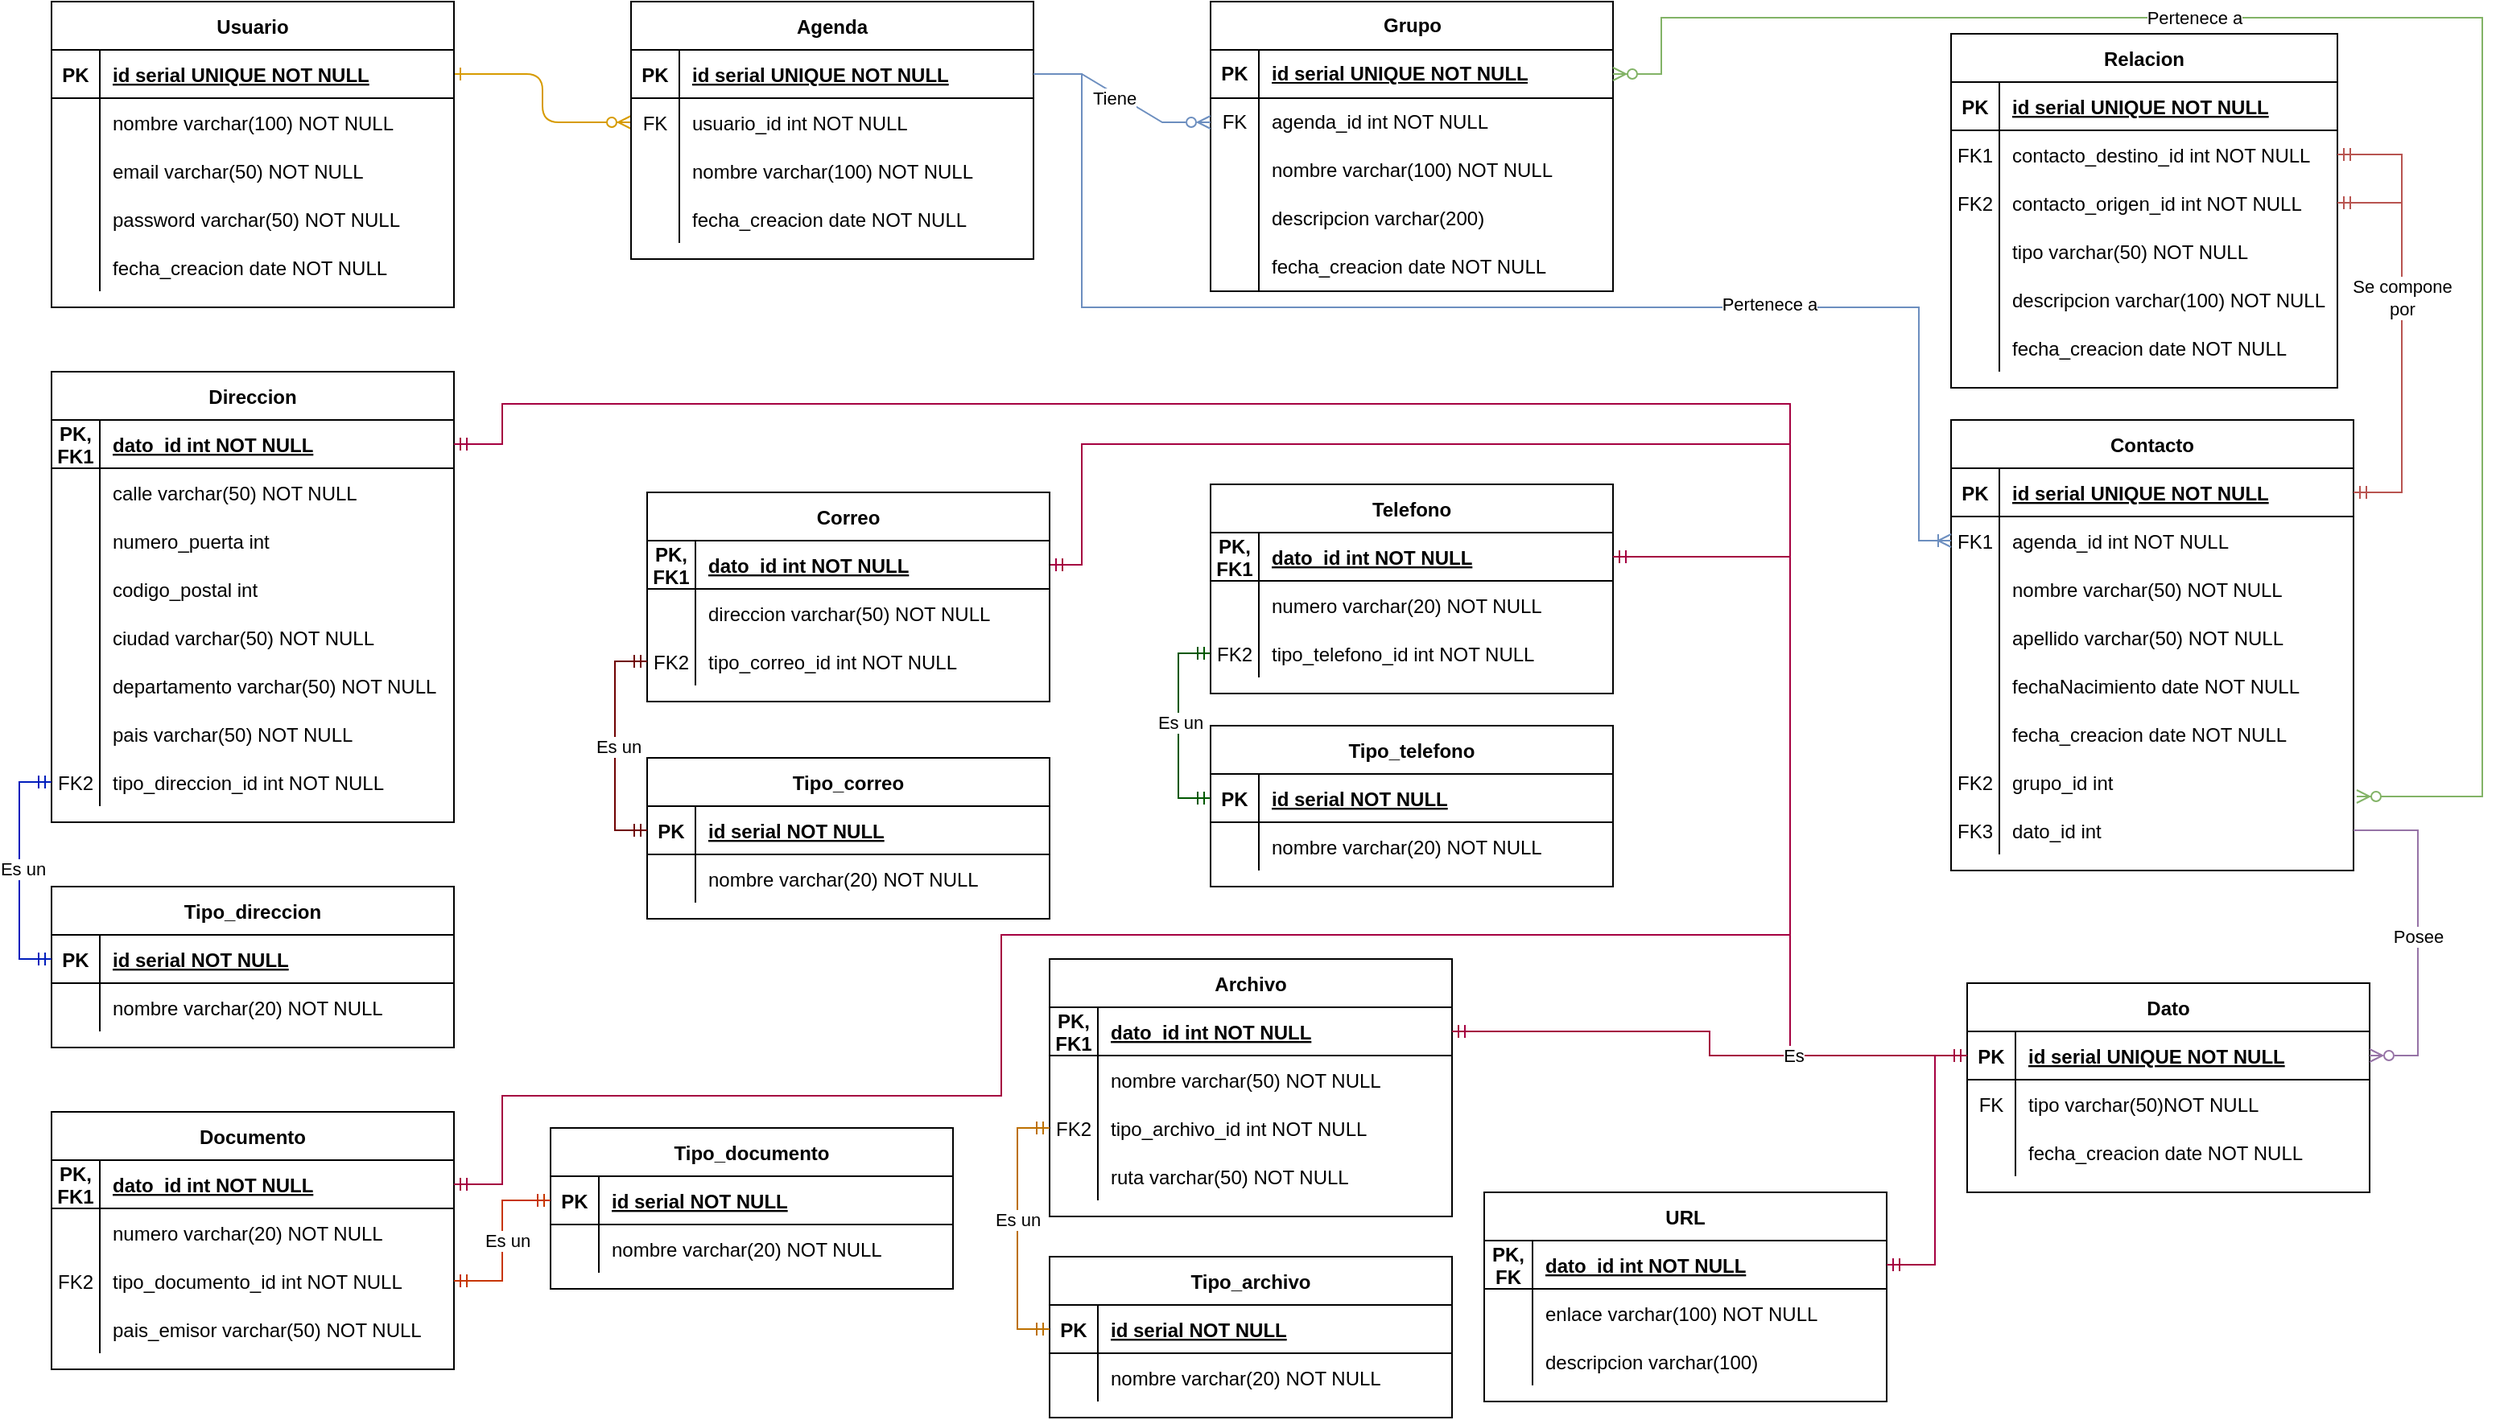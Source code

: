 <mxfile version="26.0.2">
  <diagram id="R2lEEEUBdFMjLlhIrx00" name="Page-1">
    <mxGraphModel dx="1434" dy="780" grid="1" gridSize="10" guides="1" tooltips="1" connect="1" arrows="1" fold="1" page="1" pageScale="1" pageWidth="1600" pageHeight="900" math="0" shadow="0" extFonts="Permanent Marker^https://fonts.googleapis.com/css?family=Permanent+Marker">
      <root>
        <mxCell id="0" />
        <mxCell id="1" parent="0" />
        <mxCell id="C-vyLk0tnHw3VtMMgP7b-1" value="" style="edgeStyle=orthogonalEdgeStyle;endArrow=ERzeroToMany;startArrow=ERone;endFill=1;startFill=0;fillColor=#ffe6cc;strokeColor=#d79b00;" parent="1" source="C-vyLk0tnHw3VtMMgP7b-24" target="C-vyLk0tnHw3VtMMgP7b-6" edge="1">
          <mxGeometry width="100" height="100" relative="1" as="geometry">
            <mxPoint x="260" y="610" as="sourcePoint" />
            <mxPoint x="360" y="510" as="targetPoint" />
          </mxGeometry>
        </mxCell>
        <mxCell id="C-vyLk0tnHw3VtMMgP7b-2" value="Agenda" style="shape=table;startSize=30;container=1;collapsible=1;childLayout=tableLayout;fixedRows=1;rowLines=0;fontStyle=1;align=center;resizeLast=1;" parent="1" vertex="1">
          <mxGeometry x="400" y="10" width="250" height="160" as="geometry" />
        </mxCell>
        <mxCell id="C-vyLk0tnHw3VtMMgP7b-3" value="" style="shape=partialRectangle;collapsible=0;dropTarget=0;pointerEvents=0;fillColor=none;points=[[0,0.5],[1,0.5]];portConstraint=eastwest;top=0;left=0;right=0;bottom=1;" parent="C-vyLk0tnHw3VtMMgP7b-2" vertex="1">
          <mxGeometry y="30" width="250" height="30" as="geometry" />
        </mxCell>
        <mxCell id="C-vyLk0tnHw3VtMMgP7b-4" value="PK" style="shape=partialRectangle;overflow=hidden;connectable=0;fillColor=none;top=0;left=0;bottom=0;right=0;fontStyle=1;" parent="C-vyLk0tnHw3VtMMgP7b-3" vertex="1">
          <mxGeometry width="30" height="30" as="geometry">
            <mxRectangle width="30" height="30" as="alternateBounds" />
          </mxGeometry>
        </mxCell>
        <mxCell id="C-vyLk0tnHw3VtMMgP7b-5" value="id serial UNIQUE NOT NULL " style="shape=partialRectangle;overflow=hidden;connectable=0;fillColor=none;top=0;left=0;bottom=0;right=0;align=left;spacingLeft=6;fontStyle=5;" parent="C-vyLk0tnHw3VtMMgP7b-3" vertex="1">
          <mxGeometry x="30" width="220" height="30" as="geometry">
            <mxRectangle width="220" height="30" as="alternateBounds" />
          </mxGeometry>
        </mxCell>
        <mxCell id="C-vyLk0tnHw3VtMMgP7b-6" value="" style="shape=partialRectangle;collapsible=0;dropTarget=0;pointerEvents=0;fillColor=none;points=[[0,0.5],[1,0.5]];portConstraint=eastwest;top=0;left=0;right=0;bottom=0;" parent="C-vyLk0tnHw3VtMMgP7b-2" vertex="1">
          <mxGeometry y="60" width="250" height="30" as="geometry" />
        </mxCell>
        <mxCell id="C-vyLk0tnHw3VtMMgP7b-7" value="FK" style="shape=partialRectangle;overflow=hidden;connectable=0;fillColor=none;top=0;left=0;bottom=0;right=0;" parent="C-vyLk0tnHw3VtMMgP7b-6" vertex="1">
          <mxGeometry width="30" height="30" as="geometry">
            <mxRectangle width="30" height="30" as="alternateBounds" />
          </mxGeometry>
        </mxCell>
        <mxCell id="C-vyLk0tnHw3VtMMgP7b-8" value="usuario_id int NOT NULL" style="shape=partialRectangle;overflow=hidden;connectable=0;fillColor=none;top=0;left=0;bottom=0;right=0;align=left;spacingLeft=6;" parent="C-vyLk0tnHw3VtMMgP7b-6" vertex="1">
          <mxGeometry x="30" width="220" height="30" as="geometry">
            <mxRectangle width="220" height="30" as="alternateBounds" />
          </mxGeometry>
        </mxCell>
        <mxCell id="C-vyLk0tnHw3VtMMgP7b-9" value="" style="shape=partialRectangle;collapsible=0;dropTarget=0;pointerEvents=0;fillColor=none;points=[[0,0.5],[1,0.5]];portConstraint=eastwest;top=0;left=0;right=0;bottom=0;" parent="C-vyLk0tnHw3VtMMgP7b-2" vertex="1">
          <mxGeometry y="90" width="250" height="30" as="geometry" />
        </mxCell>
        <mxCell id="C-vyLk0tnHw3VtMMgP7b-10" value="" style="shape=partialRectangle;overflow=hidden;connectable=0;fillColor=none;top=0;left=0;bottom=0;right=0;" parent="C-vyLk0tnHw3VtMMgP7b-9" vertex="1">
          <mxGeometry width="30" height="30" as="geometry">
            <mxRectangle width="30" height="30" as="alternateBounds" />
          </mxGeometry>
        </mxCell>
        <mxCell id="C-vyLk0tnHw3VtMMgP7b-11" value="nombre varchar(100) NOT NULL" style="shape=partialRectangle;overflow=hidden;connectable=0;fillColor=none;top=0;left=0;bottom=0;right=0;align=left;spacingLeft=6;" parent="C-vyLk0tnHw3VtMMgP7b-9" vertex="1">
          <mxGeometry x="30" width="220" height="30" as="geometry">
            <mxRectangle width="220" height="30" as="alternateBounds" />
          </mxGeometry>
        </mxCell>
        <mxCell id="3IsNST0f7prdQzHaXQ1A-23" value="" style="shape=partialRectangle;collapsible=0;dropTarget=0;pointerEvents=0;fillColor=none;points=[[0,0.5],[1,0.5]];portConstraint=eastwest;top=0;left=0;right=0;bottom=0;" parent="C-vyLk0tnHw3VtMMgP7b-2" vertex="1">
          <mxGeometry y="120" width="250" height="30" as="geometry" />
        </mxCell>
        <mxCell id="3IsNST0f7prdQzHaXQ1A-24" value="" style="shape=partialRectangle;overflow=hidden;connectable=0;fillColor=none;top=0;left=0;bottom=0;right=0;" parent="3IsNST0f7prdQzHaXQ1A-23" vertex="1">
          <mxGeometry width="30" height="30" as="geometry">
            <mxRectangle width="30" height="30" as="alternateBounds" />
          </mxGeometry>
        </mxCell>
        <mxCell id="3IsNST0f7prdQzHaXQ1A-25" value="fecha_creacion date NOT NULL" style="shape=partialRectangle;overflow=hidden;connectable=0;fillColor=none;top=0;left=0;bottom=0;right=0;align=left;spacingLeft=6;" parent="3IsNST0f7prdQzHaXQ1A-23" vertex="1">
          <mxGeometry x="30" width="220" height="30" as="geometry">
            <mxRectangle width="220" height="30" as="alternateBounds" />
          </mxGeometry>
        </mxCell>
        <mxCell id="C-vyLk0tnHw3VtMMgP7b-13" value="Contacto" style="shape=table;startSize=30;container=1;collapsible=1;childLayout=tableLayout;fixedRows=1;rowLines=0;fontStyle=1;align=center;resizeLast=1;" parent="1" vertex="1">
          <mxGeometry x="1220" y="270" width="250" height="280" as="geometry" />
        </mxCell>
        <mxCell id="C-vyLk0tnHw3VtMMgP7b-14" value="" style="shape=partialRectangle;collapsible=0;dropTarget=0;pointerEvents=0;fillColor=none;points=[[0,0.5],[1,0.5]];portConstraint=eastwest;top=0;left=0;right=0;bottom=1;" parent="C-vyLk0tnHw3VtMMgP7b-13" vertex="1">
          <mxGeometry y="30" width="250" height="30" as="geometry" />
        </mxCell>
        <mxCell id="C-vyLk0tnHw3VtMMgP7b-15" value="PK" style="shape=partialRectangle;overflow=hidden;connectable=0;fillColor=none;top=0;left=0;bottom=0;right=0;fontStyle=1;" parent="C-vyLk0tnHw3VtMMgP7b-14" vertex="1">
          <mxGeometry width="30" height="30" as="geometry">
            <mxRectangle width="30" height="30" as="alternateBounds" />
          </mxGeometry>
        </mxCell>
        <mxCell id="C-vyLk0tnHw3VtMMgP7b-16" value="id serial UNIQUE NOT NULL " style="shape=partialRectangle;overflow=hidden;connectable=0;fillColor=none;top=0;left=0;bottom=0;right=0;align=left;spacingLeft=6;fontStyle=5;" parent="C-vyLk0tnHw3VtMMgP7b-14" vertex="1">
          <mxGeometry x="30" width="220" height="30" as="geometry">
            <mxRectangle width="220" height="30" as="alternateBounds" />
          </mxGeometry>
        </mxCell>
        <mxCell id="C-vyLk0tnHw3VtMMgP7b-17" value="" style="shape=partialRectangle;collapsible=0;dropTarget=0;pointerEvents=0;fillColor=none;points=[[0,0.5],[1,0.5]];portConstraint=eastwest;top=0;left=0;right=0;bottom=0;" parent="C-vyLk0tnHw3VtMMgP7b-13" vertex="1">
          <mxGeometry y="60" width="250" height="30" as="geometry" />
        </mxCell>
        <mxCell id="C-vyLk0tnHw3VtMMgP7b-18" value="FK1" style="shape=partialRectangle;overflow=hidden;connectable=0;fillColor=none;top=0;left=0;bottom=0;right=0;" parent="C-vyLk0tnHw3VtMMgP7b-17" vertex="1">
          <mxGeometry width="30" height="30" as="geometry">
            <mxRectangle width="30" height="30" as="alternateBounds" />
          </mxGeometry>
        </mxCell>
        <mxCell id="C-vyLk0tnHw3VtMMgP7b-19" value="agenda_id int NOT NULL" style="shape=partialRectangle;overflow=hidden;connectable=0;fillColor=none;top=0;left=0;bottom=0;right=0;align=left;spacingLeft=6;" parent="C-vyLk0tnHw3VtMMgP7b-17" vertex="1">
          <mxGeometry x="30" width="220" height="30" as="geometry">
            <mxRectangle width="220" height="30" as="alternateBounds" />
          </mxGeometry>
        </mxCell>
        <mxCell id="C-vyLk0tnHw3VtMMgP7b-20" value="" style="shape=partialRectangle;collapsible=0;dropTarget=0;pointerEvents=0;fillColor=none;points=[[0,0.5],[1,0.5]];portConstraint=eastwest;top=0;left=0;right=0;bottom=0;" parent="C-vyLk0tnHw3VtMMgP7b-13" vertex="1">
          <mxGeometry y="90" width="250" height="30" as="geometry" />
        </mxCell>
        <mxCell id="C-vyLk0tnHw3VtMMgP7b-21" value="" style="shape=partialRectangle;overflow=hidden;connectable=0;fillColor=none;top=0;left=0;bottom=0;right=0;" parent="C-vyLk0tnHw3VtMMgP7b-20" vertex="1">
          <mxGeometry width="30" height="30" as="geometry">
            <mxRectangle width="30" height="30" as="alternateBounds" />
          </mxGeometry>
        </mxCell>
        <mxCell id="C-vyLk0tnHw3VtMMgP7b-22" value="nombre varchar(50) NOT NULL" style="shape=partialRectangle;overflow=hidden;connectable=0;fillColor=none;top=0;left=0;bottom=0;right=0;align=left;spacingLeft=6;" parent="C-vyLk0tnHw3VtMMgP7b-20" vertex="1">
          <mxGeometry x="30" width="220" height="30" as="geometry">
            <mxRectangle width="220" height="30" as="alternateBounds" />
          </mxGeometry>
        </mxCell>
        <mxCell id="3IsNST0f7prdQzHaXQ1A-26" value="" style="shape=partialRectangle;collapsible=0;dropTarget=0;pointerEvents=0;fillColor=none;points=[[0,0.5],[1,0.5]];portConstraint=eastwest;top=0;left=0;right=0;bottom=0;" parent="C-vyLk0tnHw3VtMMgP7b-13" vertex="1">
          <mxGeometry y="120" width="250" height="30" as="geometry" />
        </mxCell>
        <mxCell id="3IsNST0f7prdQzHaXQ1A-27" value="" style="shape=partialRectangle;overflow=hidden;connectable=0;fillColor=none;top=0;left=0;bottom=0;right=0;" parent="3IsNST0f7prdQzHaXQ1A-26" vertex="1">
          <mxGeometry width="30" height="30" as="geometry">
            <mxRectangle width="30" height="30" as="alternateBounds" />
          </mxGeometry>
        </mxCell>
        <mxCell id="3IsNST0f7prdQzHaXQ1A-28" value="apellido varchar(50) NOT NULL" style="shape=partialRectangle;overflow=hidden;connectable=0;fillColor=none;top=0;left=0;bottom=0;right=0;align=left;spacingLeft=6;" parent="3IsNST0f7prdQzHaXQ1A-26" vertex="1">
          <mxGeometry x="30" width="220" height="30" as="geometry">
            <mxRectangle width="220" height="30" as="alternateBounds" />
          </mxGeometry>
        </mxCell>
        <mxCell id="3IsNST0f7prdQzHaXQ1A-29" value="" style="shape=partialRectangle;collapsible=0;dropTarget=0;pointerEvents=0;fillColor=none;points=[[0,0.5],[1,0.5]];portConstraint=eastwest;top=0;left=0;right=0;bottom=0;" parent="C-vyLk0tnHw3VtMMgP7b-13" vertex="1">
          <mxGeometry y="150" width="250" height="30" as="geometry" />
        </mxCell>
        <mxCell id="3IsNST0f7prdQzHaXQ1A-30" value="" style="shape=partialRectangle;overflow=hidden;connectable=0;fillColor=none;top=0;left=0;bottom=0;right=0;" parent="3IsNST0f7prdQzHaXQ1A-29" vertex="1">
          <mxGeometry width="30" height="30" as="geometry">
            <mxRectangle width="30" height="30" as="alternateBounds" />
          </mxGeometry>
        </mxCell>
        <mxCell id="3IsNST0f7prdQzHaXQ1A-31" value="fechaNacimiento date NOT NULL" style="shape=partialRectangle;overflow=hidden;connectable=0;fillColor=none;top=0;left=0;bottom=0;right=0;align=left;spacingLeft=6;" parent="3IsNST0f7prdQzHaXQ1A-29" vertex="1">
          <mxGeometry x="30" width="220" height="30" as="geometry">
            <mxRectangle width="220" height="30" as="alternateBounds" />
          </mxGeometry>
        </mxCell>
        <mxCell id="3IsNST0f7prdQzHaXQ1A-32" value="" style="shape=partialRectangle;collapsible=0;dropTarget=0;pointerEvents=0;fillColor=none;points=[[0,0.5],[1,0.5]];portConstraint=eastwest;top=0;left=0;right=0;bottom=0;" parent="C-vyLk0tnHw3VtMMgP7b-13" vertex="1">
          <mxGeometry y="180" width="250" height="30" as="geometry" />
        </mxCell>
        <mxCell id="3IsNST0f7prdQzHaXQ1A-33" value="" style="shape=partialRectangle;overflow=hidden;connectable=0;fillColor=none;top=0;left=0;bottom=0;right=0;" parent="3IsNST0f7prdQzHaXQ1A-32" vertex="1">
          <mxGeometry width="30" height="30" as="geometry">
            <mxRectangle width="30" height="30" as="alternateBounds" />
          </mxGeometry>
        </mxCell>
        <mxCell id="3IsNST0f7prdQzHaXQ1A-34" value="fecha_creacion date NOT NULL" style="shape=partialRectangle;overflow=hidden;connectable=0;fillColor=none;top=0;left=0;bottom=0;right=0;align=left;spacingLeft=6;" parent="3IsNST0f7prdQzHaXQ1A-32" vertex="1">
          <mxGeometry x="30" width="220" height="30" as="geometry">
            <mxRectangle width="220" height="30" as="alternateBounds" />
          </mxGeometry>
        </mxCell>
        <mxCell id="3IsNST0f7prdQzHaXQ1A-35" value="" style="shape=partialRectangle;collapsible=0;dropTarget=0;pointerEvents=0;fillColor=none;points=[[0,0.5],[1,0.5]];portConstraint=eastwest;top=0;left=0;right=0;bottom=0;" parent="C-vyLk0tnHw3VtMMgP7b-13" vertex="1">
          <mxGeometry y="210" width="250" height="30" as="geometry" />
        </mxCell>
        <mxCell id="3IsNST0f7prdQzHaXQ1A-36" value="FK2" style="shape=partialRectangle;overflow=hidden;connectable=0;fillColor=none;top=0;left=0;bottom=0;right=0;" parent="3IsNST0f7prdQzHaXQ1A-35" vertex="1">
          <mxGeometry width="30" height="30" as="geometry">
            <mxRectangle width="30" height="30" as="alternateBounds" />
          </mxGeometry>
        </mxCell>
        <mxCell id="3IsNST0f7prdQzHaXQ1A-37" value="grupo_id int" style="shape=partialRectangle;overflow=hidden;connectable=0;fillColor=none;top=0;left=0;bottom=0;right=0;align=left;spacingLeft=6;" parent="3IsNST0f7prdQzHaXQ1A-35" vertex="1">
          <mxGeometry x="30" width="220" height="30" as="geometry">
            <mxRectangle width="220" height="30" as="alternateBounds" />
          </mxGeometry>
        </mxCell>
        <mxCell id="3IsNST0f7prdQzHaXQ1A-59" value="" style="shape=partialRectangle;collapsible=0;dropTarget=0;pointerEvents=0;fillColor=none;points=[[0,0.5],[1,0.5]];portConstraint=eastwest;top=0;left=0;right=0;bottom=0;" parent="C-vyLk0tnHw3VtMMgP7b-13" vertex="1">
          <mxGeometry y="240" width="250" height="30" as="geometry" />
        </mxCell>
        <mxCell id="3IsNST0f7prdQzHaXQ1A-60" value="FK3" style="shape=partialRectangle;overflow=hidden;connectable=0;fillColor=none;top=0;left=0;bottom=0;right=0;" parent="3IsNST0f7prdQzHaXQ1A-59" vertex="1">
          <mxGeometry width="30" height="30" as="geometry">
            <mxRectangle width="30" height="30" as="alternateBounds" />
          </mxGeometry>
        </mxCell>
        <mxCell id="3IsNST0f7prdQzHaXQ1A-61" value="dato_id int" style="shape=partialRectangle;overflow=hidden;connectable=0;fillColor=none;top=0;left=0;bottom=0;right=0;align=left;spacingLeft=6;" parent="3IsNST0f7prdQzHaXQ1A-59" vertex="1">
          <mxGeometry x="30" width="220" height="30" as="geometry">
            <mxRectangle width="220" height="30" as="alternateBounds" />
          </mxGeometry>
        </mxCell>
        <mxCell id="C-vyLk0tnHw3VtMMgP7b-23" value="Usuario" style="shape=table;startSize=30;container=1;collapsible=1;childLayout=tableLayout;fixedRows=1;rowLines=0;fontStyle=1;align=center;resizeLast=1;" parent="1" vertex="1">
          <mxGeometry x="40" y="10" width="250" height="190" as="geometry" />
        </mxCell>
        <mxCell id="C-vyLk0tnHw3VtMMgP7b-24" value="" style="shape=partialRectangle;collapsible=0;dropTarget=0;pointerEvents=0;fillColor=none;points=[[0,0.5],[1,0.5]];portConstraint=eastwest;top=0;left=0;right=0;bottom=1;" parent="C-vyLk0tnHw3VtMMgP7b-23" vertex="1">
          <mxGeometry y="30" width="250" height="30" as="geometry" />
        </mxCell>
        <mxCell id="C-vyLk0tnHw3VtMMgP7b-25" value="PK" style="shape=partialRectangle;overflow=hidden;connectable=0;fillColor=none;top=0;left=0;bottom=0;right=0;fontStyle=1;" parent="C-vyLk0tnHw3VtMMgP7b-24" vertex="1">
          <mxGeometry width="30" height="30" as="geometry">
            <mxRectangle width="30" height="30" as="alternateBounds" />
          </mxGeometry>
        </mxCell>
        <mxCell id="C-vyLk0tnHw3VtMMgP7b-26" value="id serial UNIQUE NOT NULL " style="shape=partialRectangle;overflow=hidden;connectable=0;fillColor=none;top=0;left=0;bottom=0;right=0;align=left;spacingLeft=6;fontStyle=5;" parent="C-vyLk0tnHw3VtMMgP7b-24" vertex="1">
          <mxGeometry x="30" width="220" height="30" as="geometry">
            <mxRectangle width="220" height="30" as="alternateBounds" />
          </mxGeometry>
        </mxCell>
        <mxCell id="C-vyLk0tnHw3VtMMgP7b-27" value="" style="shape=partialRectangle;collapsible=0;dropTarget=0;pointerEvents=0;fillColor=none;points=[[0,0.5],[1,0.5]];portConstraint=eastwest;top=0;left=0;right=0;bottom=0;" parent="C-vyLk0tnHw3VtMMgP7b-23" vertex="1">
          <mxGeometry y="60" width="250" height="30" as="geometry" />
        </mxCell>
        <mxCell id="C-vyLk0tnHw3VtMMgP7b-28" value="" style="shape=partialRectangle;overflow=hidden;connectable=0;fillColor=none;top=0;left=0;bottom=0;right=0;" parent="C-vyLk0tnHw3VtMMgP7b-27" vertex="1">
          <mxGeometry width="30" height="30" as="geometry">
            <mxRectangle width="30" height="30" as="alternateBounds" />
          </mxGeometry>
        </mxCell>
        <mxCell id="C-vyLk0tnHw3VtMMgP7b-29" value="nombre varchar(100) NOT NULL" style="shape=partialRectangle;overflow=hidden;connectable=0;fillColor=none;top=0;left=0;bottom=0;right=0;align=left;spacingLeft=6;" parent="C-vyLk0tnHw3VtMMgP7b-27" vertex="1">
          <mxGeometry x="30" width="220" height="30" as="geometry">
            <mxRectangle width="220" height="30" as="alternateBounds" />
          </mxGeometry>
        </mxCell>
        <mxCell id="3IsNST0f7prdQzHaXQ1A-11" value="" style="shape=partialRectangle;collapsible=0;dropTarget=0;pointerEvents=0;fillColor=none;points=[[0,0.5],[1,0.5]];portConstraint=eastwest;top=0;left=0;right=0;bottom=0;" parent="C-vyLk0tnHw3VtMMgP7b-23" vertex="1">
          <mxGeometry y="90" width="250" height="30" as="geometry" />
        </mxCell>
        <mxCell id="3IsNST0f7prdQzHaXQ1A-12" value="" style="shape=partialRectangle;overflow=hidden;connectable=0;fillColor=none;top=0;left=0;bottom=0;right=0;" parent="3IsNST0f7prdQzHaXQ1A-11" vertex="1">
          <mxGeometry width="30" height="30" as="geometry">
            <mxRectangle width="30" height="30" as="alternateBounds" />
          </mxGeometry>
        </mxCell>
        <mxCell id="3IsNST0f7prdQzHaXQ1A-13" value="email varchar(50) NOT NULL" style="shape=partialRectangle;overflow=hidden;connectable=0;fillColor=none;top=0;left=0;bottom=0;right=0;align=left;spacingLeft=6;" parent="3IsNST0f7prdQzHaXQ1A-11" vertex="1">
          <mxGeometry x="30" width="220" height="30" as="geometry">
            <mxRectangle width="220" height="30" as="alternateBounds" />
          </mxGeometry>
        </mxCell>
        <mxCell id="3IsNST0f7prdQzHaXQ1A-14" value="" style="shape=partialRectangle;collapsible=0;dropTarget=0;pointerEvents=0;fillColor=none;points=[[0,0.5],[1,0.5]];portConstraint=eastwest;top=0;left=0;right=0;bottom=0;" parent="C-vyLk0tnHw3VtMMgP7b-23" vertex="1">
          <mxGeometry y="120" width="250" height="30" as="geometry" />
        </mxCell>
        <mxCell id="3IsNST0f7prdQzHaXQ1A-15" value="" style="shape=partialRectangle;overflow=hidden;connectable=0;fillColor=none;top=0;left=0;bottom=0;right=0;" parent="3IsNST0f7prdQzHaXQ1A-14" vertex="1">
          <mxGeometry width="30" height="30" as="geometry">
            <mxRectangle width="30" height="30" as="alternateBounds" />
          </mxGeometry>
        </mxCell>
        <mxCell id="3IsNST0f7prdQzHaXQ1A-16" value="password varchar(50) NOT NULL" style="shape=partialRectangle;overflow=hidden;connectable=0;fillColor=none;top=0;left=0;bottom=0;right=0;align=left;spacingLeft=6;" parent="3IsNST0f7prdQzHaXQ1A-14" vertex="1">
          <mxGeometry x="30" width="220" height="30" as="geometry">
            <mxRectangle width="220" height="30" as="alternateBounds" />
          </mxGeometry>
        </mxCell>
        <mxCell id="3IsNST0f7prdQzHaXQ1A-17" value="" style="shape=partialRectangle;collapsible=0;dropTarget=0;pointerEvents=0;fillColor=none;points=[[0,0.5],[1,0.5]];portConstraint=eastwest;top=0;left=0;right=0;bottom=0;" parent="C-vyLk0tnHw3VtMMgP7b-23" vertex="1">
          <mxGeometry y="150" width="250" height="30" as="geometry" />
        </mxCell>
        <mxCell id="3IsNST0f7prdQzHaXQ1A-18" value="" style="shape=partialRectangle;overflow=hidden;connectable=0;fillColor=none;top=0;left=0;bottom=0;right=0;" parent="3IsNST0f7prdQzHaXQ1A-17" vertex="1">
          <mxGeometry width="30" height="30" as="geometry">
            <mxRectangle width="30" height="30" as="alternateBounds" />
          </mxGeometry>
        </mxCell>
        <mxCell id="3IsNST0f7prdQzHaXQ1A-19" value="fecha_creacion date NOT NULL" style="shape=partialRectangle;overflow=hidden;connectable=0;fillColor=none;top=0;left=0;bottom=0;right=0;align=left;spacingLeft=6;" parent="3IsNST0f7prdQzHaXQ1A-17" vertex="1">
          <mxGeometry x="30" width="220" height="30" as="geometry">
            <mxRectangle width="220" height="30" as="alternateBounds" />
          </mxGeometry>
        </mxCell>
        <mxCell id="3IsNST0f7prdQzHaXQ1A-38" value="Grupo" style="shape=table;startSize=30;container=1;collapsible=1;childLayout=tableLayout;fixedRows=1;rowLines=0;fontStyle=1;align=center;resizeLast=1;html=1;" parent="1" vertex="1">
          <mxGeometry x="760" y="10" width="250" height="180" as="geometry" />
        </mxCell>
        <mxCell id="3IsNST0f7prdQzHaXQ1A-39" value="" style="shape=tableRow;horizontal=0;startSize=0;swimlaneHead=0;swimlaneBody=0;fillColor=none;collapsible=0;dropTarget=0;points=[[0,0.5],[1,0.5]];portConstraint=eastwest;top=0;left=0;right=0;bottom=1;" parent="3IsNST0f7prdQzHaXQ1A-38" vertex="1">
          <mxGeometry y="30" width="250" height="30" as="geometry" />
        </mxCell>
        <mxCell id="3IsNST0f7prdQzHaXQ1A-40" value="PK" style="shape=partialRectangle;connectable=0;fillColor=none;top=0;left=0;bottom=0;right=0;fontStyle=1;overflow=hidden;whiteSpace=wrap;html=1;" parent="3IsNST0f7prdQzHaXQ1A-39" vertex="1">
          <mxGeometry width="30" height="30" as="geometry">
            <mxRectangle width="30" height="30" as="alternateBounds" />
          </mxGeometry>
        </mxCell>
        <mxCell id="3IsNST0f7prdQzHaXQ1A-41" value="id serial UNIQUE NOT NULL" style="shape=partialRectangle;connectable=0;fillColor=none;top=0;left=0;bottom=0;right=0;align=left;spacingLeft=6;fontStyle=5;overflow=hidden;whiteSpace=wrap;html=1;" parent="3IsNST0f7prdQzHaXQ1A-39" vertex="1">
          <mxGeometry x="30" width="220" height="30" as="geometry">
            <mxRectangle width="220" height="30" as="alternateBounds" />
          </mxGeometry>
        </mxCell>
        <mxCell id="3IsNST0f7prdQzHaXQ1A-42" value="" style="shape=tableRow;horizontal=0;startSize=0;swimlaneHead=0;swimlaneBody=0;fillColor=none;collapsible=0;dropTarget=0;points=[[0,0.5],[1,0.5]];portConstraint=eastwest;top=0;left=0;right=0;bottom=0;" parent="3IsNST0f7prdQzHaXQ1A-38" vertex="1">
          <mxGeometry y="60" width="250" height="30" as="geometry" />
        </mxCell>
        <mxCell id="3IsNST0f7prdQzHaXQ1A-43" value="FK" style="shape=partialRectangle;connectable=0;fillColor=none;top=0;left=0;bottom=0;right=0;editable=1;overflow=hidden;whiteSpace=wrap;html=1;" parent="3IsNST0f7prdQzHaXQ1A-42" vertex="1">
          <mxGeometry width="30" height="30" as="geometry">
            <mxRectangle width="30" height="30" as="alternateBounds" />
          </mxGeometry>
        </mxCell>
        <mxCell id="3IsNST0f7prdQzHaXQ1A-44" value="agenda_id int NOT NULL" style="shape=partialRectangle;connectable=0;fillColor=none;top=0;left=0;bottom=0;right=0;align=left;spacingLeft=6;overflow=hidden;whiteSpace=wrap;html=1;" parent="3IsNST0f7prdQzHaXQ1A-42" vertex="1">
          <mxGeometry x="30" width="220" height="30" as="geometry">
            <mxRectangle width="220" height="30" as="alternateBounds" />
          </mxGeometry>
        </mxCell>
        <mxCell id="3IsNST0f7prdQzHaXQ1A-45" value="" style="shape=tableRow;horizontal=0;startSize=0;swimlaneHead=0;swimlaneBody=0;fillColor=none;collapsible=0;dropTarget=0;points=[[0,0.5],[1,0.5]];portConstraint=eastwest;top=0;left=0;right=0;bottom=0;" parent="3IsNST0f7prdQzHaXQ1A-38" vertex="1">
          <mxGeometry y="90" width="250" height="30" as="geometry" />
        </mxCell>
        <mxCell id="3IsNST0f7prdQzHaXQ1A-46" value="" style="shape=partialRectangle;connectable=0;fillColor=none;top=0;left=0;bottom=0;right=0;editable=1;overflow=hidden;whiteSpace=wrap;html=1;" parent="3IsNST0f7prdQzHaXQ1A-45" vertex="1">
          <mxGeometry width="30" height="30" as="geometry">
            <mxRectangle width="30" height="30" as="alternateBounds" />
          </mxGeometry>
        </mxCell>
        <mxCell id="3IsNST0f7prdQzHaXQ1A-47" value="nombre varchar(100) NOT NULL" style="shape=partialRectangle;connectable=0;fillColor=none;top=0;left=0;bottom=0;right=0;align=left;spacingLeft=6;overflow=hidden;whiteSpace=wrap;html=1;" parent="3IsNST0f7prdQzHaXQ1A-45" vertex="1">
          <mxGeometry x="30" width="220" height="30" as="geometry">
            <mxRectangle width="220" height="30" as="alternateBounds" />
          </mxGeometry>
        </mxCell>
        <mxCell id="3IsNST0f7prdQzHaXQ1A-48" value="" style="shape=tableRow;horizontal=0;startSize=0;swimlaneHead=0;swimlaneBody=0;fillColor=none;collapsible=0;dropTarget=0;points=[[0,0.5],[1,0.5]];portConstraint=eastwest;top=0;left=0;right=0;bottom=0;" parent="3IsNST0f7prdQzHaXQ1A-38" vertex="1">
          <mxGeometry y="120" width="250" height="30" as="geometry" />
        </mxCell>
        <mxCell id="3IsNST0f7prdQzHaXQ1A-49" value="" style="shape=partialRectangle;connectable=0;fillColor=none;top=0;left=0;bottom=0;right=0;editable=1;overflow=hidden;whiteSpace=wrap;html=1;" parent="3IsNST0f7prdQzHaXQ1A-48" vertex="1">
          <mxGeometry width="30" height="30" as="geometry">
            <mxRectangle width="30" height="30" as="alternateBounds" />
          </mxGeometry>
        </mxCell>
        <mxCell id="3IsNST0f7prdQzHaXQ1A-50" value="descripcion varchar(200)" style="shape=partialRectangle;connectable=0;fillColor=none;top=0;left=0;bottom=0;right=0;align=left;spacingLeft=6;overflow=hidden;whiteSpace=wrap;html=1;" parent="3IsNST0f7prdQzHaXQ1A-48" vertex="1">
          <mxGeometry x="30" width="220" height="30" as="geometry">
            <mxRectangle width="220" height="30" as="alternateBounds" />
          </mxGeometry>
        </mxCell>
        <mxCell id="3IsNST0f7prdQzHaXQ1A-52" value="" style="shape=tableRow;horizontal=0;startSize=0;swimlaneHead=0;swimlaneBody=0;fillColor=none;collapsible=0;dropTarget=0;points=[[0,0.5],[1,0.5]];portConstraint=eastwest;top=0;left=0;right=0;bottom=0;" parent="3IsNST0f7prdQzHaXQ1A-38" vertex="1">
          <mxGeometry y="150" width="250" height="30" as="geometry" />
        </mxCell>
        <mxCell id="3IsNST0f7prdQzHaXQ1A-53" value="" style="shape=partialRectangle;connectable=0;fillColor=none;top=0;left=0;bottom=0;right=0;editable=1;overflow=hidden;whiteSpace=wrap;html=1;" parent="3IsNST0f7prdQzHaXQ1A-52" vertex="1">
          <mxGeometry width="30" height="30" as="geometry">
            <mxRectangle width="30" height="30" as="alternateBounds" />
          </mxGeometry>
        </mxCell>
        <mxCell id="3IsNST0f7prdQzHaXQ1A-54" value="fecha_creacion date NOT NULL" style="shape=partialRectangle;connectable=0;fillColor=none;top=0;left=0;bottom=0;right=0;align=left;spacingLeft=6;overflow=hidden;whiteSpace=wrap;html=1;" parent="3IsNST0f7prdQzHaXQ1A-52" vertex="1">
          <mxGeometry x="30" width="220" height="30" as="geometry">
            <mxRectangle width="220" height="30" as="alternateBounds" />
          </mxGeometry>
        </mxCell>
        <mxCell id="3IsNST0f7prdQzHaXQ1A-58" value="" style="edgeStyle=orthogonalEdgeStyle;fontSize=12;html=1;endArrow=ERzeroToMany;endFill=1;startArrow=ERzeroToMany;rounded=0;fillColor=#d5e8d4;strokeColor=#82b366;exitX=1;exitY=0.5;exitDx=0;exitDy=0;entryX=1.008;entryY=0.8;entryDx=0;entryDy=0;entryPerimeter=0;" parent="1" source="3IsNST0f7prdQzHaXQ1A-39" target="3IsNST0f7prdQzHaXQ1A-35" edge="1">
          <mxGeometry width="100" height="100" relative="1" as="geometry">
            <mxPoint x="1029" y="55" as="sourcePoint" />
            <mxPoint x="630" y="444.99" as="targetPoint" />
            <Array as="points">
              <mxPoint x="1040" y="55" />
              <mxPoint x="1040" y="20" />
              <mxPoint x="1550" y="20" />
              <mxPoint x="1550" y="504" />
            </Array>
          </mxGeometry>
        </mxCell>
        <mxCell id="3IsNST0f7prdQzHaXQ1A-139" value="Pertenece a" style="edgeLabel;html=1;align=center;verticalAlign=middle;resizable=0;points=[];" parent="3IsNST0f7prdQzHaXQ1A-58" vertex="1" connectable="0">
          <mxGeometry x="-0.304" relative="1" as="geometry">
            <mxPoint as="offset" />
          </mxGeometry>
        </mxCell>
        <mxCell id="3IsNST0f7prdQzHaXQ1A-62" value="" style="edgeStyle=entityRelationEdgeStyle;fontSize=12;html=1;endArrow=ERzeroToMany;rounded=0;exitX=1;exitY=0.5;exitDx=0;exitDy=0;entryX=0;entryY=0.5;entryDx=0;entryDy=0;fillColor=#dae8fc;strokeColor=#6c8ebf;endFill=0;" parent="1" source="C-vyLk0tnHw3VtMMgP7b-3" target="3IsNST0f7prdQzHaXQ1A-42" edge="1">
          <mxGeometry width="100" height="100" relative="1" as="geometry">
            <mxPoint x="670" y="50" as="sourcePoint" />
            <mxPoint x="770" y="-50" as="targetPoint" />
          </mxGeometry>
        </mxCell>
        <mxCell id="3IsNST0f7prdQzHaXQ1A-138" value="Tiene" style="edgeLabel;html=1;align=center;verticalAlign=middle;resizable=0;points=[];" parent="3IsNST0f7prdQzHaXQ1A-62" vertex="1" connectable="0">
          <mxGeometry x="-0.229" y="1" relative="1" as="geometry">
            <mxPoint x="6" y="8" as="offset" />
          </mxGeometry>
        </mxCell>
        <mxCell id="3IsNST0f7prdQzHaXQ1A-63" value="" style="edgeStyle=orthogonalEdgeStyle;fontSize=12;html=1;endArrow=ERoneToMany;rounded=0;exitX=1;exitY=0.5;exitDx=0;exitDy=0;fillColor=#dae8fc;strokeColor=#6c8ebf;entryX=0;entryY=0.5;entryDx=0;entryDy=0;" parent="1" source="C-vyLk0tnHw3VtMMgP7b-3" target="C-vyLk0tnHw3VtMMgP7b-17" edge="1">
          <mxGeometry width="100" height="100" relative="1" as="geometry">
            <mxPoint x="350" y="180" as="sourcePoint" />
            <mxPoint x="310" y="410" as="targetPoint" />
            <Array as="points">
              <mxPoint x="680" y="55" />
              <mxPoint x="680" y="200" />
              <mxPoint x="1200" y="200" />
              <mxPoint x="1200" y="345" />
            </Array>
          </mxGeometry>
        </mxCell>
        <mxCell id="3IsNST0f7prdQzHaXQ1A-136" value="Pertenece a" style="edgeLabel;html=1;align=center;verticalAlign=middle;resizable=0;points=[];" parent="3IsNST0f7prdQzHaXQ1A-63" vertex="1" connectable="0">
          <mxGeometry x="0.4" y="2" relative="1" as="geometry">
            <mxPoint as="offset" />
          </mxGeometry>
        </mxCell>
        <mxCell id="3IsNST0f7prdQzHaXQ1A-64" value="Relacion" style="shape=table;startSize=30;container=1;collapsible=1;childLayout=tableLayout;fixedRows=1;rowLines=0;fontStyle=1;align=center;resizeLast=1;" parent="1" vertex="1">
          <mxGeometry x="1220" y="30" width="240" height="220" as="geometry" />
        </mxCell>
        <mxCell id="3IsNST0f7prdQzHaXQ1A-65" value="" style="shape=partialRectangle;collapsible=0;dropTarget=0;pointerEvents=0;fillColor=none;points=[[0,0.5],[1,0.5]];portConstraint=eastwest;top=0;left=0;right=0;bottom=1;" parent="3IsNST0f7prdQzHaXQ1A-64" vertex="1">
          <mxGeometry y="30" width="240" height="30" as="geometry" />
        </mxCell>
        <mxCell id="3IsNST0f7prdQzHaXQ1A-66" value="PK" style="shape=partialRectangle;overflow=hidden;connectable=0;fillColor=none;top=0;left=0;bottom=0;right=0;fontStyle=1;" parent="3IsNST0f7prdQzHaXQ1A-65" vertex="1">
          <mxGeometry width="30" height="30" as="geometry">
            <mxRectangle width="30" height="30" as="alternateBounds" />
          </mxGeometry>
        </mxCell>
        <mxCell id="3IsNST0f7prdQzHaXQ1A-67" value="id serial UNIQUE NOT NULL " style="shape=partialRectangle;overflow=hidden;connectable=0;fillColor=none;top=0;left=0;bottom=0;right=0;align=left;spacingLeft=6;fontStyle=5;" parent="3IsNST0f7prdQzHaXQ1A-65" vertex="1">
          <mxGeometry x="30" width="210" height="30" as="geometry">
            <mxRectangle width="210" height="30" as="alternateBounds" />
          </mxGeometry>
        </mxCell>
        <mxCell id="3IsNST0f7prdQzHaXQ1A-68" value="" style="shape=partialRectangle;collapsible=0;dropTarget=0;pointerEvents=0;fillColor=none;points=[[0,0.5],[1,0.5]];portConstraint=eastwest;top=0;left=0;right=0;bottom=0;" parent="3IsNST0f7prdQzHaXQ1A-64" vertex="1">
          <mxGeometry y="60" width="240" height="30" as="geometry" />
        </mxCell>
        <mxCell id="3IsNST0f7prdQzHaXQ1A-69" value="FK1" style="shape=partialRectangle;overflow=hidden;connectable=0;fillColor=none;top=0;left=0;bottom=0;right=0;" parent="3IsNST0f7prdQzHaXQ1A-68" vertex="1">
          <mxGeometry width="30" height="30" as="geometry">
            <mxRectangle width="30" height="30" as="alternateBounds" />
          </mxGeometry>
        </mxCell>
        <mxCell id="3IsNST0f7prdQzHaXQ1A-70" value="contacto_destino_id int NOT NULL" style="shape=partialRectangle;overflow=hidden;connectable=0;fillColor=none;top=0;left=0;bottom=0;right=0;align=left;spacingLeft=6;" parent="3IsNST0f7prdQzHaXQ1A-68" vertex="1">
          <mxGeometry x="30" width="210" height="30" as="geometry">
            <mxRectangle width="210" height="30" as="alternateBounds" />
          </mxGeometry>
        </mxCell>
        <mxCell id="3IsNST0f7prdQzHaXQ1A-71" value="" style="shape=partialRectangle;collapsible=0;dropTarget=0;pointerEvents=0;fillColor=none;points=[[0,0.5],[1,0.5]];portConstraint=eastwest;top=0;left=0;right=0;bottom=0;" parent="3IsNST0f7prdQzHaXQ1A-64" vertex="1">
          <mxGeometry y="90" width="240" height="30" as="geometry" />
        </mxCell>
        <mxCell id="3IsNST0f7prdQzHaXQ1A-72" value="FK2" style="shape=partialRectangle;overflow=hidden;connectable=0;fillColor=none;top=0;left=0;bottom=0;right=0;" parent="3IsNST0f7prdQzHaXQ1A-71" vertex="1">
          <mxGeometry width="30" height="30" as="geometry">
            <mxRectangle width="30" height="30" as="alternateBounds" />
          </mxGeometry>
        </mxCell>
        <mxCell id="3IsNST0f7prdQzHaXQ1A-73" value="contacto_origen_id int NOT NULL" style="shape=partialRectangle;overflow=hidden;connectable=0;fillColor=none;top=0;left=0;bottom=0;right=0;align=left;spacingLeft=6;" parent="3IsNST0f7prdQzHaXQ1A-71" vertex="1">
          <mxGeometry x="30" width="210" height="30" as="geometry">
            <mxRectangle width="210" height="30" as="alternateBounds" />
          </mxGeometry>
        </mxCell>
        <mxCell id="3IsNST0f7prdQzHaXQ1A-74" value="" style="shape=partialRectangle;collapsible=0;dropTarget=0;pointerEvents=0;fillColor=none;points=[[0,0.5],[1,0.5]];portConstraint=eastwest;top=0;left=0;right=0;bottom=0;" parent="3IsNST0f7prdQzHaXQ1A-64" vertex="1">
          <mxGeometry y="120" width="240" height="30" as="geometry" />
        </mxCell>
        <mxCell id="3IsNST0f7prdQzHaXQ1A-75" value="" style="shape=partialRectangle;overflow=hidden;connectable=0;fillColor=none;top=0;left=0;bottom=0;right=0;" parent="3IsNST0f7prdQzHaXQ1A-74" vertex="1">
          <mxGeometry width="30" height="30" as="geometry">
            <mxRectangle width="30" height="30" as="alternateBounds" />
          </mxGeometry>
        </mxCell>
        <mxCell id="3IsNST0f7prdQzHaXQ1A-76" value="tipo varchar(50) NOT NULL" style="shape=partialRectangle;overflow=hidden;connectable=0;fillColor=none;top=0;left=0;bottom=0;right=0;align=left;spacingLeft=6;" parent="3IsNST0f7prdQzHaXQ1A-74" vertex="1">
          <mxGeometry x="30" width="210" height="30" as="geometry">
            <mxRectangle width="210" height="30" as="alternateBounds" />
          </mxGeometry>
        </mxCell>
        <mxCell id="3IsNST0f7prdQzHaXQ1A-77" value="" style="shape=partialRectangle;collapsible=0;dropTarget=0;pointerEvents=0;fillColor=none;points=[[0,0.5],[1,0.5]];portConstraint=eastwest;top=0;left=0;right=0;bottom=0;" parent="3IsNST0f7prdQzHaXQ1A-64" vertex="1">
          <mxGeometry y="150" width="240" height="30" as="geometry" />
        </mxCell>
        <mxCell id="3IsNST0f7prdQzHaXQ1A-78" value="" style="shape=partialRectangle;overflow=hidden;connectable=0;fillColor=none;top=0;left=0;bottom=0;right=0;" parent="3IsNST0f7prdQzHaXQ1A-77" vertex="1">
          <mxGeometry width="30" height="30" as="geometry">
            <mxRectangle width="30" height="30" as="alternateBounds" />
          </mxGeometry>
        </mxCell>
        <mxCell id="3IsNST0f7prdQzHaXQ1A-79" value="descripcion varchar(100) NOT NULL" style="shape=partialRectangle;overflow=hidden;connectable=0;fillColor=none;top=0;left=0;bottom=0;right=0;align=left;spacingLeft=6;" parent="3IsNST0f7prdQzHaXQ1A-77" vertex="1">
          <mxGeometry x="30" width="210" height="30" as="geometry">
            <mxRectangle width="210" height="30" as="alternateBounds" />
          </mxGeometry>
        </mxCell>
        <mxCell id="3IsNST0f7prdQzHaXQ1A-80" value="" style="shape=partialRectangle;collapsible=0;dropTarget=0;pointerEvents=0;fillColor=none;points=[[0,0.5],[1,0.5]];portConstraint=eastwest;top=0;left=0;right=0;bottom=0;" parent="3IsNST0f7prdQzHaXQ1A-64" vertex="1">
          <mxGeometry y="180" width="240" height="30" as="geometry" />
        </mxCell>
        <mxCell id="3IsNST0f7prdQzHaXQ1A-81" value="" style="shape=partialRectangle;overflow=hidden;connectable=0;fillColor=none;top=0;left=0;bottom=0;right=0;" parent="3IsNST0f7prdQzHaXQ1A-80" vertex="1">
          <mxGeometry width="30" height="30" as="geometry">
            <mxRectangle width="30" height="30" as="alternateBounds" />
          </mxGeometry>
        </mxCell>
        <mxCell id="3IsNST0f7prdQzHaXQ1A-82" value="fecha_creacion date NOT NULL" style="shape=partialRectangle;overflow=hidden;connectable=0;fillColor=none;top=0;left=0;bottom=0;right=0;align=left;spacingLeft=6;" parent="3IsNST0f7prdQzHaXQ1A-80" vertex="1">
          <mxGeometry x="30" width="210" height="30" as="geometry">
            <mxRectangle width="210" height="30" as="alternateBounds" />
          </mxGeometry>
        </mxCell>
        <mxCell id="3IsNST0f7prdQzHaXQ1A-90" value="" style="fontSize=12;html=1;endArrow=ERmandOne;startArrow=ERmandOne;rounded=0;entryX=1;entryY=0.5;entryDx=0;entryDy=0;fillColor=#f8cecc;strokeColor=#b85450;" parent="1" source="C-vyLk0tnHw3VtMMgP7b-14" target="3IsNST0f7prdQzHaXQ1A-68" edge="1">
          <mxGeometry width="100" height="100" relative="1" as="geometry">
            <mxPoint x="1520" y="320" as="sourcePoint" />
            <mxPoint x="1510" y="80" as="targetPoint" />
            <Array as="points">
              <mxPoint x="1500" y="315" />
              <mxPoint x="1500" y="105" />
            </Array>
          </mxGeometry>
        </mxCell>
        <mxCell id="3IsNST0f7prdQzHaXQ1A-92" value="" style="edgeStyle=orthogonalEdgeStyle;fontSize=12;html=1;endArrow=ERmandOne;startArrow=ERmandOne;rounded=0;fillColor=#f8cecc;strokeColor=#b85450;exitX=1;exitY=0.5;exitDx=0;exitDy=0;" parent="1" source="C-vyLk0tnHw3VtMMgP7b-14" target="3IsNST0f7prdQzHaXQ1A-71" edge="1">
          <mxGeometry width="100" height="100" relative="1" as="geometry">
            <mxPoint x="1490" y="330" as="sourcePoint" />
            <mxPoint x="1520" y="140" as="targetPoint" />
            <Array as="points">
              <mxPoint x="1500" y="315" />
              <mxPoint x="1500" y="135" />
            </Array>
          </mxGeometry>
        </mxCell>
        <mxCell id="3IsNST0f7prdQzHaXQ1A-140" value="Se compone&lt;div&gt;por&lt;/div&gt;" style="edgeLabel;html=1;align=center;verticalAlign=middle;resizable=0;points=[];" parent="3IsNST0f7prdQzHaXQ1A-92" vertex="1" connectable="0">
          <mxGeometry x="0.258" y="-1" relative="1" as="geometry">
            <mxPoint x="-1" y="6" as="offset" />
          </mxGeometry>
        </mxCell>
        <mxCell id="3IsNST0f7prdQzHaXQ1A-93" value="Dato" style="shape=table;startSize=30;container=1;collapsible=1;childLayout=tableLayout;fixedRows=1;rowLines=0;fontStyle=1;align=center;resizeLast=1;" parent="1" vertex="1">
          <mxGeometry x="1230" y="620" width="250" height="130" as="geometry" />
        </mxCell>
        <mxCell id="3IsNST0f7prdQzHaXQ1A-94" value="" style="shape=partialRectangle;collapsible=0;dropTarget=0;pointerEvents=0;fillColor=none;points=[[0,0.5],[1,0.5]];portConstraint=eastwest;top=0;left=0;right=0;bottom=1;" parent="3IsNST0f7prdQzHaXQ1A-93" vertex="1">
          <mxGeometry y="30" width="250" height="30" as="geometry" />
        </mxCell>
        <mxCell id="3IsNST0f7prdQzHaXQ1A-95" value="PK" style="shape=partialRectangle;overflow=hidden;connectable=0;fillColor=none;top=0;left=0;bottom=0;right=0;fontStyle=1;" parent="3IsNST0f7prdQzHaXQ1A-94" vertex="1">
          <mxGeometry width="30" height="30" as="geometry">
            <mxRectangle width="30" height="30" as="alternateBounds" />
          </mxGeometry>
        </mxCell>
        <mxCell id="3IsNST0f7prdQzHaXQ1A-96" value="id serial UNIQUE NOT NULL " style="shape=partialRectangle;overflow=hidden;connectable=0;fillColor=none;top=0;left=0;bottom=0;right=0;align=left;spacingLeft=6;fontStyle=5;" parent="3IsNST0f7prdQzHaXQ1A-94" vertex="1">
          <mxGeometry x="30" width="220" height="30" as="geometry">
            <mxRectangle width="220" height="30" as="alternateBounds" />
          </mxGeometry>
        </mxCell>
        <mxCell id="3IsNST0f7prdQzHaXQ1A-97" value="" style="shape=partialRectangle;collapsible=0;dropTarget=0;pointerEvents=0;fillColor=none;points=[[0,0.5],[1,0.5]];portConstraint=eastwest;top=0;left=0;right=0;bottom=0;" parent="3IsNST0f7prdQzHaXQ1A-93" vertex="1">
          <mxGeometry y="60" width="250" height="30" as="geometry" />
        </mxCell>
        <mxCell id="3IsNST0f7prdQzHaXQ1A-98" value="FK" style="shape=partialRectangle;overflow=hidden;connectable=0;fillColor=none;top=0;left=0;bottom=0;right=0;" parent="3IsNST0f7prdQzHaXQ1A-97" vertex="1">
          <mxGeometry width="30" height="30" as="geometry">
            <mxRectangle width="30" height="30" as="alternateBounds" />
          </mxGeometry>
        </mxCell>
        <mxCell id="3IsNST0f7prdQzHaXQ1A-99" value="tipo varchar(50)NOT NULL" style="shape=partialRectangle;overflow=hidden;connectable=0;fillColor=none;top=0;left=0;bottom=0;right=0;align=left;spacingLeft=6;" parent="3IsNST0f7prdQzHaXQ1A-97" vertex="1">
          <mxGeometry x="30" width="220" height="30" as="geometry">
            <mxRectangle width="220" height="30" as="alternateBounds" />
          </mxGeometry>
        </mxCell>
        <mxCell id="3IsNST0f7prdQzHaXQ1A-103" value="" style="shape=partialRectangle;collapsible=0;dropTarget=0;pointerEvents=0;fillColor=none;points=[[0,0.5],[1,0.5]];portConstraint=eastwest;top=0;left=0;right=0;bottom=0;" parent="3IsNST0f7prdQzHaXQ1A-93" vertex="1">
          <mxGeometry y="90" width="250" height="30" as="geometry" />
        </mxCell>
        <mxCell id="3IsNST0f7prdQzHaXQ1A-104" value="" style="shape=partialRectangle;overflow=hidden;connectable=0;fillColor=none;top=0;left=0;bottom=0;right=0;" parent="3IsNST0f7prdQzHaXQ1A-103" vertex="1">
          <mxGeometry width="30" height="30" as="geometry">
            <mxRectangle width="30" height="30" as="alternateBounds" />
          </mxGeometry>
        </mxCell>
        <mxCell id="3IsNST0f7prdQzHaXQ1A-105" value="fecha_creacion date NOT NULL" style="shape=partialRectangle;overflow=hidden;connectable=0;fillColor=none;top=0;left=0;bottom=0;right=0;align=left;spacingLeft=6;" parent="3IsNST0f7prdQzHaXQ1A-103" vertex="1">
          <mxGeometry x="30" width="220" height="30" as="geometry">
            <mxRectangle width="220" height="30" as="alternateBounds" />
          </mxGeometry>
        </mxCell>
        <mxCell id="3IsNST0f7prdQzHaXQ1A-107" style="edgeStyle=orthogonalEdgeStyle;rounded=0;orthogonalLoop=1;jettySize=auto;html=1;entryX=1;entryY=0.5;entryDx=0;entryDy=0;fillColor=#e1d5e7;strokeColor=#9673a6;endArrow=ERzeroToMany;endFill=0;exitX=1;exitY=0.5;exitDx=0;exitDy=0;" parent="1" source="3IsNST0f7prdQzHaXQ1A-59" target="3IsNST0f7prdQzHaXQ1A-94" edge="1">
          <mxGeometry relative="1" as="geometry">
            <mxPoint x="360" y="370" as="sourcePoint" />
            <Array as="points">
              <mxPoint x="1510" y="525" />
              <mxPoint x="1510" y="665" />
            </Array>
          </mxGeometry>
        </mxCell>
        <mxCell id="3IsNST0f7prdQzHaXQ1A-142" value="Posee" style="edgeLabel;html=1;align=center;verticalAlign=middle;resizable=0;points=[];" parent="3IsNST0f7prdQzHaXQ1A-107" vertex="1" connectable="0">
          <mxGeometry x="0.009" y="4" relative="1" as="geometry">
            <mxPoint x="-4" as="offset" />
          </mxGeometry>
        </mxCell>
        <mxCell id="3IsNST0f7prdQzHaXQ1A-109" value="Telefono" style="shape=table;startSize=30;container=1;collapsible=1;childLayout=tableLayout;fixedRows=1;rowLines=0;fontStyle=1;align=center;resizeLast=1;" parent="1" vertex="1">
          <mxGeometry x="760" y="310" width="250" height="130" as="geometry" />
        </mxCell>
        <mxCell id="3IsNST0f7prdQzHaXQ1A-110" value="" style="shape=partialRectangle;collapsible=0;dropTarget=0;pointerEvents=0;fillColor=none;points=[[0,0.5],[1,0.5]];portConstraint=eastwest;top=0;left=0;right=0;bottom=1;" parent="3IsNST0f7prdQzHaXQ1A-109" vertex="1">
          <mxGeometry y="30" width="250" height="30" as="geometry" />
        </mxCell>
        <mxCell id="3IsNST0f7prdQzHaXQ1A-111" value="PK,&#xa;FK1" style="shape=partialRectangle;overflow=hidden;connectable=0;fillColor=none;top=0;left=0;bottom=0;right=0;fontStyle=1;" parent="3IsNST0f7prdQzHaXQ1A-110" vertex="1">
          <mxGeometry width="30" height="30" as="geometry">
            <mxRectangle width="30" height="30" as="alternateBounds" />
          </mxGeometry>
        </mxCell>
        <mxCell id="3IsNST0f7prdQzHaXQ1A-112" value="dato_id int NOT NULL" style="shape=partialRectangle;overflow=hidden;connectable=0;fillColor=none;top=0;left=0;bottom=0;right=0;align=left;spacingLeft=6;fontStyle=5;" parent="3IsNST0f7prdQzHaXQ1A-110" vertex="1">
          <mxGeometry x="30" width="220" height="30" as="geometry">
            <mxRectangle width="220" height="30" as="alternateBounds" />
          </mxGeometry>
        </mxCell>
        <mxCell id="3IsNST0f7prdQzHaXQ1A-113" value="" style="shape=partialRectangle;collapsible=0;dropTarget=0;pointerEvents=0;fillColor=none;points=[[0,0.5],[1,0.5]];portConstraint=eastwest;top=0;left=0;right=0;bottom=0;" parent="3IsNST0f7prdQzHaXQ1A-109" vertex="1">
          <mxGeometry y="60" width="250" height="30" as="geometry" />
        </mxCell>
        <mxCell id="3IsNST0f7prdQzHaXQ1A-114" value="" style="shape=partialRectangle;overflow=hidden;connectable=0;fillColor=none;top=0;left=0;bottom=0;right=0;" parent="3IsNST0f7prdQzHaXQ1A-113" vertex="1">
          <mxGeometry width="30" height="30" as="geometry">
            <mxRectangle width="30" height="30" as="alternateBounds" />
          </mxGeometry>
        </mxCell>
        <mxCell id="3IsNST0f7prdQzHaXQ1A-115" value="numero varchar(20) NOT NULL" style="shape=partialRectangle;overflow=hidden;connectable=0;fillColor=none;top=0;left=0;bottom=0;right=0;align=left;spacingLeft=6;" parent="3IsNST0f7prdQzHaXQ1A-113" vertex="1">
          <mxGeometry x="30" width="220" height="30" as="geometry">
            <mxRectangle width="220" height="30" as="alternateBounds" />
          </mxGeometry>
        </mxCell>
        <mxCell id="3IsNST0f7prdQzHaXQ1A-116" value="" style="shape=partialRectangle;collapsible=0;dropTarget=0;pointerEvents=0;fillColor=none;points=[[0,0.5],[1,0.5]];portConstraint=eastwest;top=0;left=0;right=0;bottom=0;" parent="3IsNST0f7prdQzHaXQ1A-109" vertex="1">
          <mxGeometry y="90" width="250" height="30" as="geometry" />
        </mxCell>
        <mxCell id="3IsNST0f7prdQzHaXQ1A-117" value="FK2" style="shape=partialRectangle;overflow=hidden;connectable=0;fillColor=none;top=0;left=0;bottom=0;right=0;" parent="3IsNST0f7prdQzHaXQ1A-116" vertex="1">
          <mxGeometry width="30" height="30" as="geometry">
            <mxRectangle width="30" height="30" as="alternateBounds" />
          </mxGeometry>
        </mxCell>
        <mxCell id="3IsNST0f7prdQzHaXQ1A-118" value="tipo_telefono_id int NOT NULL" style="shape=partialRectangle;overflow=hidden;connectable=0;fillColor=none;top=0;left=0;bottom=0;right=0;align=left;spacingLeft=6;" parent="3IsNST0f7prdQzHaXQ1A-116" vertex="1">
          <mxGeometry x="30" width="220" height="30" as="geometry">
            <mxRectangle width="220" height="30" as="alternateBounds" />
          </mxGeometry>
        </mxCell>
        <mxCell id="3IsNST0f7prdQzHaXQ1A-122" value="Tipo_telefono" style="shape=table;startSize=30;container=1;collapsible=1;childLayout=tableLayout;fixedRows=1;rowLines=0;fontStyle=1;align=center;resizeLast=1;" parent="1" vertex="1">
          <mxGeometry x="760" y="460" width="250" height="100" as="geometry" />
        </mxCell>
        <mxCell id="3IsNST0f7prdQzHaXQ1A-123" value="" style="shape=partialRectangle;collapsible=0;dropTarget=0;pointerEvents=0;fillColor=none;points=[[0,0.5],[1,0.5]];portConstraint=eastwest;top=0;left=0;right=0;bottom=1;" parent="3IsNST0f7prdQzHaXQ1A-122" vertex="1">
          <mxGeometry y="30" width="250" height="30" as="geometry" />
        </mxCell>
        <mxCell id="3IsNST0f7prdQzHaXQ1A-124" value="PK" style="shape=partialRectangle;overflow=hidden;connectable=0;fillColor=none;top=0;left=0;bottom=0;right=0;fontStyle=1;" parent="3IsNST0f7prdQzHaXQ1A-123" vertex="1">
          <mxGeometry width="30" height="30" as="geometry">
            <mxRectangle width="30" height="30" as="alternateBounds" />
          </mxGeometry>
        </mxCell>
        <mxCell id="3IsNST0f7prdQzHaXQ1A-125" value="id serial NOT NULL" style="shape=partialRectangle;overflow=hidden;connectable=0;fillColor=none;top=0;left=0;bottom=0;right=0;align=left;spacingLeft=6;fontStyle=5;" parent="3IsNST0f7prdQzHaXQ1A-123" vertex="1">
          <mxGeometry x="30" width="220" height="30" as="geometry">
            <mxRectangle width="220" height="30" as="alternateBounds" />
          </mxGeometry>
        </mxCell>
        <mxCell id="3IsNST0f7prdQzHaXQ1A-126" value="" style="shape=partialRectangle;collapsible=0;dropTarget=0;pointerEvents=0;fillColor=none;points=[[0,0.5],[1,0.5]];portConstraint=eastwest;top=0;left=0;right=0;bottom=0;" parent="3IsNST0f7prdQzHaXQ1A-122" vertex="1">
          <mxGeometry y="60" width="250" height="30" as="geometry" />
        </mxCell>
        <mxCell id="3IsNST0f7prdQzHaXQ1A-127" value="" style="shape=partialRectangle;overflow=hidden;connectable=0;fillColor=none;top=0;left=0;bottom=0;right=0;" parent="3IsNST0f7prdQzHaXQ1A-126" vertex="1">
          <mxGeometry width="30" height="30" as="geometry">
            <mxRectangle width="30" height="30" as="alternateBounds" />
          </mxGeometry>
        </mxCell>
        <mxCell id="3IsNST0f7prdQzHaXQ1A-128" value="nombre varchar(20) NOT NULL" style="shape=partialRectangle;overflow=hidden;connectable=0;fillColor=none;top=0;left=0;bottom=0;right=0;align=left;spacingLeft=6;" parent="3IsNST0f7prdQzHaXQ1A-126" vertex="1">
          <mxGeometry x="30" width="220" height="30" as="geometry">
            <mxRectangle width="220" height="30" as="alternateBounds" />
          </mxGeometry>
        </mxCell>
        <mxCell id="3IsNST0f7prdQzHaXQ1A-145" style="edgeStyle=orthogonalEdgeStyle;rounded=0;orthogonalLoop=1;jettySize=auto;html=1;exitX=0;exitY=0.5;exitDx=0;exitDy=0;entryX=0;entryY=0.5;entryDx=0;entryDy=0;endArrow=ERmandOne;endFill=0;startArrow=ERmandOne;startFill=0;fillColor=#008a00;strokeColor=#005700;" parent="1" source="3IsNST0f7prdQzHaXQ1A-116" target="3IsNST0f7prdQzHaXQ1A-123" edge="1">
          <mxGeometry relative="1" as="geometry" />
        </mxCell>
        <mxCell id="3IsNST0f7prdQzHaXQ1A-146" value="Es un" style="edgeLabel;html=1;align=center;verticalAlign=middle;resizable=0;points=[];" parent="3IsNST0f7prdQzHaXQ1A-145" vertex="1" connectable="0">
          <mxGeometry x="-0.031" y="1" relative="1" as="geometry">
            <mxPoint as="offset" />
          </mxGeometry>
        </mxCell>
        <mxCell id="3IsNST0f7prdQzHaXQ1A-147" style="edgeStyle=orthogonalEdgeStyle;rounded=0;orthogonalLoop=1;jettySize=auto;html=1;exitX=1;exitY=0.5;exitDx=0;exitDy=0;fillColor=#d80073;strokeColor=#A50040;startArrow=ERmandOne;startFill=0;endArrow=ERmandOne;endFill=0;" parent="1" source="3IsNST0f7prdQzHaXQ1A-110" target="3IsNST0f7prdQzHaXQ1A-94" edge="1">
          <mxGeometry relative="1" as="geometry" />
        </mxCell>
        <mxCell id="3IsNST0f7prdQzHaXQ1A-149" value="URL" style="shape=table;startSize=30;container=1;collapsible=1;childLayout=tableLayout;fixedRows=1;rowLines=0;fontStyle=1;align=center;resizeLast=1;" parent="1" vertex="1">
          <mxGeometry x="930" y="750" width="250" height="130" as="geometry" />
        </mxCell>
        <mxCell id="3IsNST0f7prdQzHaXQ1A-150" value="" style="shape=partialRectangle;collapsible=0;dropTarget=0;pointerEvents=0;fillColor=none;points=[[0,0.5],[1,0.5]];portConstraint=eastwest;top=0;left=0;right=0;bottom=1;" parent="3IsNST0f7prdQzHaXQ1A-149" vertex="1">
          <mxGeometry y="30" width="250" height="30" as="geometry" />
        </mxCell>
        <mxCell id="3IsNST0f7prdQzHaXQ1A-151" value="PK,&#xa;FK" style="shape=partialRectangle;overflow=hidden;connectable=0;fillColor=none;top=0;left=0;bottom=0;right=0;fontStyle=1;" parent="3IsNST0f7prdQzHaXQ1A-150" vertex="1">
          <mxGeometry width="30" height="30" as="geometry">
            <mxRectangle width="30" height="30" as="alternateBounds" />
          </mxGeometry>
        </mxCell>
        <mxCell id="3IsNST0f7prdQzHaXQ1A-152" value="dato_id int NOT NULL" style="shape=partialRectangle;overflow=hidden;connectable=0;fillColor=none;top=0;left=0;bottom=0;right=0;align=left;spacingLeft=6;fontStyle=5;" parent="3IsNST0f7prdQzHaXQ1A-150" vertex="1">
          <mxGeometry x="30" width="220" height="30" as="geometry">
            <mxRectangle width="220" height="30" as="alternateBounds" />
          </mxGeometry>
        </mxCell>
        <mxCell id="3IsNST0f7prdQzHaXQ1A-153" value="" style="shape=partialRectangle;collapsible=0;dropTarget=0;pointerEvents=0;fillColor=none;points=[[0,0.5],[1,0.5]];portConstraint=eastwest;top=0;left=0;right=0;bottom=0;" parent="3IsNST0f7prdQzHaXQ1A-149" vertex="1">
          <mxGeometry y="60" width="250" height="30" as="geometry" />
        </mxCell>
        <mxCell id="3IsNST0f7prdQzHaXQ1A-154" value="" style="shape=partialRectangle;overflow=hidden;connectable=0;fillColor=none;top=0;left=0;bottom=0;right=0;" parent="3IsNST0f7prdQzHaXQ1A-153" vertex="1">
          <mxGeometry width="30" height="30" as="geometry">
            <mxRectangle width="30" height="30" as="alternateBounds" />
          </mxGeometry>
        </mxCell>
        <mxCell id="3IsNST0f7prdQzHaXQ1A-155" value="enlace varchar(100) NOT NULL" style="shape=partialRectangle;overflow=hidden;connectable=0;fillColor=none;top=0;left=0;bottom=0;right=0;align=left;spacingLeft=6;" parent="3IsNST0f7prdQzHaXQ1A-153" vertex="1">
          <mxGeometry x="30" width="220" height="30" as="geometry">
            <mxRectangle width="220" height="30" as="alternateBounds" />
          </mxGeometry>
        </mxCell>
        <mxCell id="3IsNST0f7prdQzHaXQ1A-156" value="" style="shape=partialRectangle;collapsible=0;dropTarget=0;pointerEvents=0;fillColor=none;points=[[0,0.5],[1,0.5]];portConstraint=eastwest;top=0;left=0;right=0;bottom=0;" parent="3IsNST0f7prdQzHaXQ1A-149" vertex="1">
          <mxGeometry y="90" width="250" height="30" as="geometry" />
        </mxCell>
        <mxCell id="3IsNST0f7prdQzHaXQ1A-157" value="" style="shape=partialRectangle;overflow=hidden;connectable=0;fillColor=none;top=0;left=0;bottom=0;right=0;" parent="3IsNST0f7prdQzHaXQ1A-156" vertex="1">
          <mxGeometry width="30" height="30" as="geometry">
            <mxRectangle width="30" height="30" as="alternateBounds" />
          </mxGeometry>
        </mxCell>
        <mxCell id="3IsNST0f7prdQzHaXQ1A-158" value="descripcion varchar(100)" style="shape=partialRectangle;overflow=hidden;connectable=0;fillColor=none;top=0;left=0;bottom=0;right=0;align=left;spacingLeft=6;" parent="3IsNST0f7prdQzHaXQ1A-156" vertex="1">
          <mxGeometry x="30" width="220" height="30" as="geometry">
            <mxRectangle width="220" height="30" as="alternateBounds" />
          </mxGeometry>
        </mxCell>
        <mxCell id="3IsNST0f7prdQzHaXQ1A-162" value="Tipo_archivo" style="shape=table;startSize=30;container=1;collapsible=1;childLayout=tableLayout;fixedRows=1;rowLines=0;fontStyle=1;align=center;resizeLast=1;" parent="1" vertex="1">
          <mxGeometry x="660" y="790" width="250" height="100" as="geometry" />
        </mxCell>
        <mxCell id="3IsNST0f7prdQzHaXQ1A-163" value="" style="shape=partialRectangle;collapsible=0;dropTarget=0;pointerEvents=0;fillColor=none;points=[[0,0.5],[1,0.5]];portConstraint=eastwest;top=0;left=0;right=0;bottom=1;" parent="3IsNST0f7prdQzHaXQ1A-162" vertex="1">
          <mxGeometry y="30" width="250" height="30" as="geometry" />
        </mxCell>
        <mxCell id="3IsNST0f7prdQzHaXQ1A-164" value="PK" style="shape=partialRectangle;overflow=hidden;connectable=0;fillColor=none;top=0;left=0;bottom=0;right=0;fontStyle=1;" parent="3IsNST0f7prdQzHaXQ1A-163" vertex="1">
          <mxGeometry width="30" height="30" as="geometry">
            <mxRectangle width="30" height="30" as="alternateBounds" />
          </mxGeometry>
        </mxCell>
        <mxCell id="3IsNST0f7prdQzHaXQ1A-165" value="id serial NOT NULL" style="shape=partialRectangle;overflow=hidden;connectable=0;fillColor=none;top=0;left=0;bottom=0;right=0;align=left;spacingLeft=6;fontStyle=5;" parent="3IsNST0f7prdQzHaXQ1A-163" vertex="1">
          <mxGeometry x="30" width="220" height="30" as="geometry">
            <mxRectangle width="220" height="30" as="alternateBounds" />
          </mxGeometry>
        </mxCell>
        <mxCell id="3IsNST0f7prdQzHaXQ1A-166" value="" style="shape=partialRectangle;collapsible=0;dropTarget=0;pointerEvents=0;fillColor=none;points=[[0,0.5],[1,0.5]];portConstraint=eastwest;top=0;left=0;right=0;bottom=0;" parent="3IsNST0f7prdQzHaXQ1A-162" vertex="1">
          <mxGeometry y="60" width="250" height="30" as="geometry" />
        </mxCell>
        <mxCell id="3IsNST0f7prdQzHaXQ1A-167" value="" style="shape=partialRectangle;overflow=hidden;connectable=0;fillColor=none;top=0;left=0;bottom=0;right=0;" parent="3IsNST0f7prdQzHaXQ1A-166" vertex="1">
          <mxGeometry width="30" height="30" as="geometry">
            <mxRectangle width="30" height="30" as="alternateBounds" />
          </mxGeometry>
        </mxCell>
        <mxCell id="3IsNST0f7prdQzHaXQ1A-168" value="nombre varchar(20) NOT NULL" style="shape=partialRectangle;overflow=hidden;connectable=0;fillColor=none;top=0;left=0;bottom=0;right=0;align=left;spacingLeft=6;" parent="3IsNST0f7prdQzHaXQ1A-166" vertex="1">
          <mxGeometry x="30" width="220" height="30" as="geometry">
            <mxRectangle width="220" height="30" as="alternateBounds" />
          </mxGeometry>
        </mxCell>
        <mxCell id="3IsNST0f7prdQzHaXQ1A-172" value="Tipo_documento" style="shape=table;startSize=30;container=1;collapsible=1;childLayout=tableLayout;fixedRows=1;rowLines=0;fontStyle=1;align=center;resizeLast=1;" parent="1" vertex="1">
          <mxGeometry x="350" y="710" width="250" height="100" as="geometry" />
        </mxCell>
        <mxCell id="3IsNST0f7prdQzHaXQ1A-173" value="" style="shape=partialRectangle;collapsible=0;dropTarget=0;pointerEvents=0;fillColor=none;points=[[0,0.5],[1,0.5]];portConstraint=eastwest;top=0;left=0;right=0;bottom=1;" parent="3IsNST0f7prdQzHaXQ1A-172" vertex="1">
          <mxGeometry y="30" width="250" height="30" as="geometry" />
        </mxCell>
        <mxCell id="3IsNST0f7prdQzHaXQ1A-174" value="PK" style="shape=partialRectangle;overflow=hidden;connectable=0;fillColor=none;top=0;left=0;bottom=0;right=0;fontStyle=1;" parent="3IsNST0f7prdQzHaXQ1A-173" vertex="1">
          <mxGeometry width="30" height="30" as="geometry">
            <mxRectangle width="30" height="30" as="alternateBounds" />
          </mxGeometry>
        </mxCell>
        <mxCell id="3IsNST0f7prdQzHaXQ1A-175" value="id serial NOT NULL" style="shape=partialRectangle;overflow=hidden;connectable=0;fillColor=none;top=0;left=0;bottom=0;right=0;align=left;spacingLeft=6;fontStyle=5;" parent="3IsNST0f7prdQzHaXQ1A-173" vertex="1">
          <mxGeometry x="30" width="220" height="30" as="geometry">
            <mxRectangle width="220" height="30" as="alternateBounds" />
          </mxGeometry>
        </mxCell>
        <mxCell id="3IsNST0f7prdQzHaXQ1A-176" value="" style="shape=partialRectangle;collapsible=0;dropTarget=0;pointerEvents=0;fillColor=none;points=[[0,0.5],[1,0.5]];portConstraint=eastwest;top=0;left=0;right=0;bottom=0;" parent="3IsNST0f7prdQzHaXQ1A-172" vertex="1">
          <mxGeometry y="60" width="250" height="30" as="geometry" />
        </mxCell>
        <mxCell id="3IsNST0f7prdQzHaXQ1A-177" value="" style="shape=partialRectangle;overflow=hidden;connectable=0;fillColor=none;top=0;left=0;bottom=0;right=0;" parent="3IsNST0f7prdQzHaXQ1A-176" vertex="1">
          <mxGeometry width="30" height="30" as="geometry">
            <mxRectangle width="30" height="30" as="alternateBounds" />
          </mxGeometry>
        </mxCell>
        <mxCell id="3IsNST0f7prdQzHaXQ1A-178" value="nombre varchar(20) NOT NULL" style="shape=partialRectangle;overflow=hidden;connectable=0;fillColor=none;top=0;left=0;bottom=0;right=0;align=left;spacingLeft=6;" parent="3IsNST0f7prdQzHaXQ1A-176" vertex="1">
          <mxGeometry x="30" width="220" height="30" as="geometry">
            <mxRectangle width="220" height="30" as="alternateBounds" />
          </mxGeometry>
        </mxCell>
        <mxCell id="3IsNST0f7prdQzHaXQ1A-179" value="Tipo_direccion" style="shape=table;startSize=30;container=1;collapsible=1;childLayout=tableLayout;fixedRows=1;rowLines=0;fontStyle=1;align=center;resizeLast=1;" parent="1" vertex="1">
          <mxGeometry x="40" y="560" width="250" height="100" as="geometry" />
        </mxCell>
        <mxCell id="3IsNST0f7prdQzHaXQ1A-180" value="" style="shape=partialRectangle;collapsible=0;dropTarget=0;pointerEvents=0;fillColor=none;points=[[0,0.5],[1,0.5]];portConstraint=eastwest;top=0;left=0;right=0;bottom=1;" parent="3IsNST0f7prdQzHaXQ1A-179" vertex="1">
          <mxGeometry y="30" width="250" height="30" as="geometry" />
        </mxCell>
        <mxCell id="3IsNST0f7prdQzHaXQ1A-181" value="PK" style="shape=partialRectangle;overflow=hidden;connectable=0;fillColor=none;top=0;left=0;bottom=0;right=0;fontStyle=1;" parent="3IsNST0f7prdQzHaXQ1A-180" vertex="1">
          <mxGeometry width="30" height="30" as="geometry">
            <mxRectangle width="30" height="30" as="alternateBounds" />
          </mxGeometry>
        </mxCell>
        <mxCell id="3IsNST0f7prdQzHaXQ1A-182" value="id serial NOT NULL" style="shape=partialRectangle;overflow=hidden;connectable=0;fillColor=none;top=0;left=0;bottom=0;right=0;align=left;spacingLeft=6;fontStyle=5;" parent="3IsNST0f7prdQzHaXQ1A-180" vertex="1">
          <mxGeometry x="30" width="220" height="30" as="geometry">
            <mxRectangle width="220" height="30" as="alternateBounds" />
          </mxGeometry>
        </mxCell>
        <mxCell id="3IsNST0f7prdQzHaXQ1A-183" value="" style="shape=partialRectangle;collapsible=0;dropTarget=0;pointerEvents=0;fillColor=none;points=[[0,0.5],[1,0.5]];portConstraint=eastwest;top=0;left=0;right=0;bottom=0;" parent="3IsNST0f7prdQzHaXQ1A-179" vertex="1">
          <mxGeometry y="60" width="250" height="30" as="geometry" />
        </mxCell>
        <mxCell id="3IsNST0f7prdQzHaXQ1A-184" value="" style="shape=partialRectangle;overflow=hidden;connectable=0;fillColor=none;top=0;left=0;bottom=0;right=0;" parent="3IsNST0f7prdQzHaXQ1A-183" vertex="1">
          <mxGeometry width="30" height="30" as="geometry">
            <mxRectangle width="30" height="30" as="alternateBounds" />
          </mxGeometry>
        </mxCell>
        <mxCell id="3IsNST0f7prdQzHaXQ1A-185" value="nombre varchar(20) NOT NULL" style="shape=partialRectangle;overflow=hidden;connectable=0;fillColor=none;top=0;left=0;bottom=0;right=0;align=left;spacingLeft=6;" parent="3IsNST0f7prdQzHaXQ1A-183" vertex="1">
          <mxGeometry x="30" width="220" height="30" as="geometry">
            <mxRectangle width="220" height="30" as="alternateBounds" />
          </mxGeometry>
        </mxCell>
        <mxCell id="3IsNST0f7prdQzHaXQ1A-186" value="Tipo_correo" style="shape=table;startSize=30;container=1;collapsible=1;childLayout=tableLayout;fixedRows=1;rowLines=0;fontStyle=1;align=center;resizeLast=1;" parent="1" vertex="1">
          <mxGeometry x="410" y="480" width="250" height="100" as="geometry" />
        </mxCell>
        <mxCell id="3IsNST0f7prdQzHaXQ1A-187" value="" style="shape=partialRectangle;collapsible=0;dropTarget=0;pointerEvents=0;fillColor=none;points=[[0,0.5],[1,0.5]];portConstraint=eastwest;top=0;left=0;right=0;bottom=1;" parent="3IsNST0f7prdQzHaXQ1A-186" vertex="1">
          <mxGeometry y="30" width="250" height="30" as="geometry" />
        </mxCell>
        <mxCell id="3IsNST0f7prdQzHaXQ1A-188" value="PK" style="shape=partialRectangle;overflow=hidden;connectable=0;fillColor=none;top=0;left=0;bottom=0;right=0;fontStyle=1;" parent="3IsNST0f7prdQzHaXQ1A-187" vertex="1">
          <mxGeometry width="30" height="30" as="geometry">
            <mxRectangle width="30" height="30" as="alternateBounds" />
          </mxGeometry>
        </mxCell>
        <mxCell id="3IsNST0f7prdQzHaXQ1A-189" value="id serial NOT NULL" style="shape=partialRectangle;overflow=hidden;connectable=0;fillColor=none;top=0;left=0;bottom=0;right=0;align=left;spacingLeft=6;fontStyle=5;" parent="3IsNST0f7prdQzHaXQ1A-187" vertex="1">
          <mxGeometry x="30" width="220" height="30" as="geometry">
            <mxRectangle width="220" height="30" as="alternateBounds" />
          </mxGeometry>
        </mxCell>
        <mxCell id="3IsNST0f7prdQzHaXQ1A-190" value="" style="shape=partialRectangle;collapsible=0;dropTarget=0;pointerEvents=0;fillColor=none;points=[[0,0.5],[1,0.5]];portConstraint=eastwest;top=0;left=0;right=0;bottom=0;" parent="3IsNST0f7prdQzHaXQ1A-186" vertex="1">
          <mxGeometry y="60" width="250" height="30" as="geometry" />
        </mxCell>
        <mxCell id="3IsNST0f7prdQzHaXQ1A-191" value="" style="shape=partialRectangle;overflow=hidden;connectable=0;fillColor=none;top=0;left=0;bottom=0;right=0;" parent="3IsNST0f7prdQzHaXQ1A-190" vertex="1">
          <mxGeometry width="30" height="30" as="geometry">
            <mxRectangle width="30" height="30" as="alternateBounds" />
          </mxGeometry>
        </mxCell>
        <mxCell id="3IsNST0f7prdQzHaXQ1A-192" value="nombre varchar(20) NOT NULL" style="shape=partialRectangle;overflow=hidden;connectable=0;fillColor=none;top=0;left=0;bottom=0;right=0;align=left;spacingLeft=6;" parent="3IsNST0f7prdQzHaXQ1A-190" vertex="1">
          <mxGeometry x="30" width="220" height="30" as="geometry">
            <mxRectangle width="220" height="30" as="alternateBounds" />
          </mxGeometry>
        </mxCell>
        <mxCell id="3IsNST0f7prdQzHaXQ1A-193" value="Direccion" style="shape=table;startSize=30;container=1;collapsible=1;childLayout=tableLayout;fixedRows=1;rowLines=0;fontStyle=1;align=center;resizeLast=1;" parent="1" vertex="1">
          <mxGeometry x="40" y="240" width="250" height="280" as="geometry" />
        </mxCell>
        <mxCell id="3IsNST0f7prdQzHaXQ1A-194" value="" style="shape=partialRectangle;collapsible=0;dropTarget=0;pointerEvents=0;fillColor=none;points=[[0,0.5],[1,0.5]];portConstraint=eastwest;top=0;left=0;right=0;bottom=1;" parent="3IsNST0f7prdQzHaXQ1A-193" vertex="1">
          <mxGeometry y="30" width="250" height="30" as="geometry" />
        </mxCell>
        <mxCell id="3IsNST0f7prdQzHaXQ1A-195" value="PK,&#xa;FK1" style="shape=partialRectangle;overflow=hidden;connectable=0;fillColor=none;top=0;left=0;bottom=0;right=0;fontStyle=1;" parent="3IsNST0f7prdQzHaXQ1A-194" vertex="1">
          <mxGeometry width="30" height="30" as="geometry">
            <mxRectangle width="30" height="30" as="alternateBounds" />
          </mxGeometry>
        </mxCell>
        <mxCell id="3IsNST0f7prdQzHaXQ1A-196" value="dato_id int NOT NULL" style="shape=partialRectangle;overflow=hidden;connectable=0;fillColor=none;top=0;left=0;bottom=0;right=0;align=left;spacingLeft=6;fontStyle=5;" parent="3IsNST0f7prdQzHaXQ1A-194" vertex="1">
          <mxGeometry x="30" width="220" height="30" as="geometry">
            <mxRectangle width="220" height="30" as="alternateBounds" />
          </mxGeometry>
        </mxCell>
        <mxCell id="3IsNST0f7prdQzHaXQ1A-197" value="" style="shape=partialRectangle;collapsible=0;dropTarget=0;pointerEvents=0;fillColor=none;points=[[0,0.5],[1,0.5]];portConstraint=eastwest;top=0;left=0;right=0;bottom=0;" parent="3IsNST0f7prdQzHaXQ1A-193" vertex="1">
          <mxGeometry y="60" width="250" height="30" as="geometry" />
        </mxCell>
        <mxCell id="3IsNST0f7prdQzHaXQ1A-198" value="" style="shape=partialRectangle;overflow=hidden;connectable=0;fillColor=none;top=0;left=0;bottom=0;right=0;" parent="3IsNST0f7prdQzHaXQ1A-197" vertex="1">
          <mxGeometry width="30" height="30" as="geometry">
            <mxRectangle width="30" height="30" as="alternateBounds" />
          </mxGeometry>
        </mxCell>
        <mxCell id="3IsNST0f7prdQzHaXQ1A-199" value="calle varchar(50) NOT NULL" style="shape=partialRectangle;overflow=hidden;connectable=0;fillColor=none;top=0;left=0;bottom=0;right=0;align=left;spacingLeft=6;" parent="3IsNST0f7prdQzHaXQ1A-197" vertex="1">
          <mxGeometry x="30" width="220" height="30" as="geometry">
            <mxRectangle width="220" height="30" as="alternateBounds" />
          </mxGeometry>
        </mxCell>
        <mxCell id="3IsNST0f7prdQzHaXQ1A-200" value="" style="shape=partialRectangle;collapsible=0;dropTarget=0;pointerEvents=0;fillColor=none;points=[[0,0.5],[1,0.5]];portConstraint=eastwest;top=0;left=0;right=0;bottom=0;" parent="3IsNST0f7prdQzHaXQ1A-193" vertex="1">
          <mxGeometry y="90" width="250" height="30" as="geometry" />
        </mxCell>
        <mxCell id="3IsNST0f7prdQzHaXQ1A-201" value="" style="shape=partialRectangle;overflow=hidden;connectable=0;fillColor=none;top=0;left=0;bottom=0;right=0;" parent="3IsNST0f7prdQzHaXQ1A-200" vertex="1">
          <mxGeometry width="30" height="30" as="geometry">
            <mxRectangle width="30" height="30" as="alternateBounds" />
          </mxGeometry>
        </mxCell>
        <mxCell id="3IsNST0f7prdQzHaXQ1A-202" value="numero_puerta int" style="shape=partialRectangle;overflow=hidden;connectable=0;fillColor=none;top=0;left=0;bottom=0;right=0;align=left;spacingLeft=6;" parent="3IsNST0f7prdQzHaXQ1A-200" vertex="1">
          <mxGeometry x="30" width="220" height="30" as="geometry">
            <mxRectangle width="220" height="30" as="alternateBounds" />
          </mxGeometry>
        </mxCell>
        <mxCell id="3IsNST0f7prdQzHaXQ1A-203" value="" style="shape=partialRectangle;collapsible=0;dropTarget=0;pointerEvents=0;fillColor=none;points=[[0,0.5],[1,0.5]];portConstraint=eastwest;top=0;left=0;right=0;bottom=0;" parent="3IsNST0f7prdQzHaXQ1A-193" vertex="1">
          <mxGeometry y="120" width="250" height="30" as="geometry" />
        </mxCell>
        <mxCell id="3IsNST0f7prdQzHaXQ1A-204" value="" style="shape=partialRectangle;overflow=hidden;connectable=0;fillColor=none;top=0;left=0;bottom=0;right=0;" parent="3IsNST0f7prdQzHaXQ1A-203" vertex="1">
          <mxGeometry width="30" height="30" as="geometry">
            <mxRectangle width="30" height="30" as="alternateBounds" />
          </mxGeometry>
        </mxCell>
        <mxCell id="3IsNST0f7prdQzHaXQ1A-205" value="codigo_postal int" style="shape=partialRectangle;overflow=hidden;connectable=0;fillColor=none;top=0;left=0;bottom=0;right=0;align=left;spacingLeft=6;" parent="3IsNST0f7prdQzHaXQ1A-203" vertex="1">
          <mxGeometry x="30" width="220" height="30" as="geometry">
            <mxRectangle width="220" height="30" as="alternateBounds" />
          </mxGeometry>
        </mxCell>
        <mxCell id="3IsNST0f7prdQzHaXQ1A-206" value="" style="shape=partialRectangle;collapsible=0;dropTarget=0;pointerEvents=0;fillColor=none;points=[[0,0.5],[1,0.5]];portConstraint=eastwest;top=0;left=0;right=0;bottom=0;" parent="3IsNST0f7prdQzHaXQ1A-193" vertex="1">
          <mxGeometry y="150" width="250" height="30" as="geometry" />
        </mxCell>
        <mxCell id="3IsNST0f7prdQzHaXQ1A-207" value="" style="shape=partialRectangle;overflow=hidden;connectable=0;fillColor=none;top=0;left=0;bottom=0;right=0;" parent="3IsNST0f7prdQzHaXQ1A-206" vertex="1">
          <mxGeometry width="30" height="30" as="geometry">
            <mxRectangle width="30" height="30" as="alternateBounds" />
          </mxGeometry>
        </mxCell>
        <mxCell id="3IsNST0f7prdQzHaXQ1A-208" value="ciudad varchar(50) NOT NULL" style="shape=partialRectangle;overflow=hidden;connectable=0;fillColor=none;top=0;left=0;bottom=0;right=0;align=left;spacingLeft=6;" parent="3IsNST0f7prdQzHaXQ1A-206" vertex="1">
          <mxGeometry x="30" width="220" height="30" as="geometry">
            <mxRectangle width="220" height="30" as="alternateBounds" />
          </mxGeometry>
        </mxCell>
        <mxCell id="3IsNST0f7prdQzHaXQ1A-209" value="" style="shape=partialRectangle;collapsible=0;dropTarget=0;pointerEvents=0;fillColor=none;points=[[0,0.5],[1,0.5]];portConstraint=eastwest;top=0;left=0;right=0;bottom=0;" parent="3IsNST0f7prdQzHaXQ1A-193" vertex="1">
          <mxGeometry y="180" width="250" height="30" as="geometry" />
        </mxCell>
        <mxCell id="3IsNST0f7prdQzHaXQ1A-210" value="" style="shape=partialRectangle;overflow=hidden;connectable=0;fillColor=none;top=0;left=0;bottom=0;right=0;" parent="3IsNST0f7prdQzHaXQ1A-209" vertex="1">
          <mxGeometry width="30" height="30" as="geometry">
            <mxRectangle width="30" height="30" as="alternateBounds" />
          </mxGeometry>
        </mxCell>
        <mxCell id="3IsNST0f7prdQzHaXQ1A-211" value="departamento varchar(50) NOT NULL" style="shape=partialRectangle;overflow=hidden;connectable=0;fillColor=none;top=0;left=0;bottom=0;right=0;align=left;spacingLeft=6;" parent="3IsNST0f7prdQzHaXQ1A-209" vertex="1">
          <mxGeometry x="30" width="220" height="30" as="geometry">
            <mxRectangle width="220" height="30" as="alternateBounds" />
          </mxGeometry>
        </mxCell>
        <mxCell id="3IsNST0f7prdQzHaXQ1A-212" value="" style="shape=partialRectangle;collapsible=0;dropTarget=0;pointerEvents=0;fillColor=none;points=[[0,0.5],[1,0.5]];portConstraint=eastwest;top=0;left=0;right=0;bottom=0;" parent="3IsNST0f7prdQzHaXQ1A-193" vertex="1">
          <mxGeometry y="210" width="250" height="30" as="geometry" />
        </mxCell>
        <mxCell id="3IsNST0f7prdQzHaXQ1A-213" value="" style="shape=partialRectangle;overflow=hidden;connectable=0;fillColor=none;top=0;left=0;bottom=0;right=0;" parent="3IsNST0f7prdQzHaXQ1A-212" vertex="1">
          <mxGeometry width="30" height="30" as="geometry">
            <mxRectangle width="30" height="30" as="alternateBounds" />
          </mxGeometry>
        </mxCell>
        <mxCell id="3IsNST0f7prdQzHaXQ1A-214" value="pais varchar(50) NOT NULL" style="shape=partialRectangle;overflow=hidden;connectable=0;fillColor=none;top=0;left=0;bottom=0;right=0;align=left;spacingLeft=6;" parent="3IsNST0f7prdQzHaXQ1A-212" vertex="1">
          <mxGeometry x="30" width="220" height="30" as="geometry">
            <mxRectangle width="220" height="30" as="alternateBounds" />
          </mxGeometry>
        </mxCell>
        <mxCell id="3IsNST0f7prdQzHaXQ1A-215" value="" style="shape=partialRectangle;collapsible=0;dropTarget=0;pointerEvents=0;fillColor=none;points=[[0,0.5],[1,0.5]];portConstraint=eastwest;top=0;left=0;right=0;bottom=0;" parent="3IsNST0f7prdQzHaXQ1A-193" vertex="1">
          <mxGeometry y="240" width="250" height="30" as="geometry" />
        </mxCell>
        <mxCell id="3IsNST0f7prdQzHaXQ1A-216" value="FK2" style="shape=partialRectangle;overflow=hidden;connectable=0;fillColor=none;top=0;left=0;bottom=0;right=0;" parent="3IsNST0f7prdQzHaXQ1A-215" vertex="1">
          <mxGeometry width="30" height="30" as="geometry">
            <mxRectangle width="30" height="30" as="alternateBounds" />
          </mxGeometry>
        </mxCell>
        <mxCell id="3IsNST0f7prdQzHaXQ1A-217" value="tipo_direccion_id int NOT NULL" style="shape=partialRectangle;overflow=hidden;connectable=0;fillColor=none;top=0;left=0;bottom=0;right=0;align=left;spacingLeft=6;" parent="3IsNST0f7prdQzHaXQ1A-215" vertex="1">
          <mxGeometry x="30" width="220" height="30" as="geometry">
            <mxRectangle width="220" height="30" as="alternateBounds" />
          </mxGeometry>
        </mxCell>
        <mxCell id="3IsNST0f7prdQzHaXQ1A-218" style="edgeStyle=orthogonalEdgeStyle;rounded=0;orthogonalLoop=1;jettySize=auto;html=1;exitX=0;exitY=0.5;exitDx=0;exitDy=0;entryX=0;entryY=0.5;entryDx=0;entryDy=0;fillColor=#0050ef;strokeColor=#001DBC;startArrow=ERmandOne;startFill=0;endArrow=ERmandOne;endFill=0;" parent="1" source="3IsNST0f7prdQzHaXQ1A-215" target="3IsNST0f7prdQzHaXQ1A-180" edge="1">
          <mxGeometry relative="1" as="geometry" />
        </mxCell>
        <mxCell id="3IsNST0f7prdQzHaXQ1A-219" value="Es un" style="edgeLabel;html=1;align=center;verticalAlign=middle;resizable=0;points=[];" parent="3IsNST0f7prdQzHaXQ1A-218" vertex="1" connectable="0">
          <mxGeometry x="-0.013" y="2" relative="1" as="geometry">
            <mxPoint as="offset" />
          </mxGeometry>
        </mxCell>
        <mxCell id="3IsNST0f7prdQzHaXQ1A-220" style="edgeStyle=orthogonalEdgeStyle;rounded=0;orthogonalLoop=1;jettySize=auto;html=1;exitX=1;exitY=0.5;exitDx=0;exitDy=0;entryX=0;entryY=0.5;entryDx=0;entryDy=0;fillColor=#d80073;strokeColor=#A50040;startArrow=ERmandOne;startFill=0;endArrow=ERmandOne;endFill=0;" parent="1" source="3IsNST0f7prdQzHaXQ1A-231" target="3IsNST0f7prdQzHaXQ1A-94" edge="1">
          <mxGeometry relative="1" as="geometry">
            <Array as="points">
              <mxPoint x="680" y="360" />
              <mxPoint x="680" y="285" />
              <mxPoint x="1120" y="285" />
              <mxPoint x="1120" y="665" />
            </Array>
          </mxGeometry>
        </mxCell>
        <mxCell id="3IsNST0f7prdQzHaXQ1A-222" style="edgeStyle=orthogonalEdgeStyle;rounded=0;orthogonalLoop=1;jettySize=auto;html=1;exitX=1;exitY=0.5;exitDx=0;exitDy=0;entryX=0;entryY=0.5;entryDx=0;entryDy=0;fillColor=#d80073;strokeColor=#A50040;startArrow=ERmandOne;startFill=0;endArrow=ERmandOne;endFill=0;" parent="1" source="3IsNST0f7prdQzHaXQ1A-150" target="3IsNST0f7prdQzHaXQ1A-94" edge="1">
          <mxGeometry relative="1" as="geometry">
            <Array as="points">
              <mxPoint x="1210" y="795" />
              <mxPoint x="1210" y="665" />
            </Array>
          </mxGeometry>
        </mxCell>
        <mxCell id="3IsNST0f7prdQzHaXQ1A-230" value="Correo" style="shape=table;startSize=30;container=1;collapsible=1;childLayout=tableLayout;fixedRows=1;rowLines=0;fontStyle=1;align=center;resizeLast=1;" parent="1" vertex="1">
          <mxGeometry x="410" y="315" width="250" height="130" as="geometry" />
        </mxCell>
        <mxCell id="3IsNST0f7prdQzHaXQ1A-231" value="" style="shape=partialRectangle;collapsible=0;dropTarget=0;pointerEvents=0;fillColor=none;points=[[0,0.5],[1,0.5]];portConstraint=eastwest;top=0;left=0;right=0;bottom=1;" parent="3IsNST0f7prdQzHaXQ1A-230" vertex="1">
          <mxGeometry y="30" width="250" height="30" as="geometry" />
        </mxCell>
        <mxCell id="3IsNST0f7prdQzHaXQ1A-232" value="PK,&#xa;FK1" style="shape=partialRectangle;overflow=hidden;connectable=0;fillColor=none;top=0;left=0;bottom=0;right=0;fontStyle=1;" parent="3IsNST0f7prdQzHaXQ1A-231" vertex="1">
          <mxGeometry width="30" height="30" as="geometry">
            <mxRectangle width="30" height="30" as="alternateBounds" />
          </mxGeometry>
        </mxCell>
        <mxCell id="3IsNST0f7prdQzHaXQ1A-233" value="dato_id int NOT NULL" style="shape=partialRectangle;overflow=hidden;connectable=0;fillColor=none;top=0;left=0;bottom=0;right=0;align=left;spacingLeft=6;fontStyle=5;" parent="3IsNST0f7prdQzHaXQ1A-231" vertex="1">
          <mxGeometry x="30" width="220" height="30" as="geometry">
            <mxRectangle width="220" height="30" as="alternateBounds" />
          </mxGeometry>
        </mxCell>
        <mxCell id="3IsNST0f7prdQzHaXQ1A-234" value="" style="shape=partialRectangle;collapsible=0;dropTarget=0;pointerEvents=0;fillColor=none;points=[[0,0.5],[1,0.5]];portConstraint=eastwest;top=0;left=0;right=0;bottom=0;" parent="3IsNST0f7prdQzHaXQ1A-230" vertex="1">
          <mxGeometry y="60" width="250" height="30" as="geometry" />
        </mxCell>
        <mxCell id="3IsNST0f7prdQzHaXQ1A-235" value="" style="shape=partialRectangle;overflow=hidden;connectable=0;fillColor=none;top=0;left=0;bottom=0;right=0;" parent="3IsNST0f7prdQzHaXQ1A-234" vertex="1">
          <mxGeometry width="30" height="30" as="geometry">
            <mxRectangle width="30" height="30" as="alternateBounds" />
          </mxGeometry>
        </mxCell>
        <mxCell id="3IsNST0f7prdQzHaXQ1A-236" value="direccion varchar(50) NOT NULL" style="shape=partialRectangle;overflow=hidden;connectable=0;fillColor=none;top=0;left=0;bottom=0;right=0;align=left;spacingLeft=6;" parent="3IsNST0f7prdQzHaXQ1A-234" vertex="1">
          <mxGeometry x="30" width="220" height="30" as="geometry">
            <mxRectangle width="220" height="30" as="alternateBounds" />
          </mxGeometry>
        </mxCell>
        <mxCell id="3IsNST0f7prdQzHaXQ1A-237" value="" style="shape=partialRectangle;collapsible=0;dropTarget=0;pointerEvents=0;fillColor=none;points=[[0,0.5],[1,0.5]];portConstraint=eastwest;top=0;left=0;right=0;bottom=0;" parent="3IsNST0f7prdQzHaXQ1A-230" vertex="1">
          <mxGeometry y="90" width="250" height="30" as="geometry" />
        </mxCell>
        <mxCell id="3IsNST0f7prdQzHaXQ1A-238" value="FK2" style="shape=partialRectangle;overflow=hidden;connectable=0;fillColor=none;top=0;left=0;bottom=0;right=0;" parent="3IsNST0f7prdQzHaXQ1A-237" vertex="1">
          <mxGeometry width="30" height="30" as="geometry">
            <mxRectangle width="30" height="30" as="alternateBounds" />
          </mxGeometry>
        </mxCell>
        <mxCell id="3IsNST0f7prdQzHaXQ1A-239" value="tipo_correo_id int NOT NULL" style="shape=partialRectangle;overflow=hidden;connectable=0;fillColor=none;top=0;left=0;bottom=0;right=0;align=left;spacingLeft=6;" parent="3IsNST0f7prdQzHaXQ1A-237" vertex="1">
          <mxGeometry x="30" width="220" height="30" as="geometry">
            <mxRectangle width="220" height="30" as="alternateBounds" />
          </mxGeometry>
        </mxCell>
        <mxCell id="3IsNST0f7prdQzHaXQ1A-241" style="edgeStyle=orthogonalEdgeStyle;rounded=0;orthogonalLoop=1;jettySize=auto;html=1;exitX=1;exitY=0.5;exitDx=0;exitDy=0;entryX=0;entryY=0.5;entryDx=0;entryDy=0;startArrow=ERmandOne;startFill=0;endArrow=ERmandOne;endFill=0;fillColor=#d80073;strokeColor=#A50040;" parent="1" source="3IsNST0f7prdQzHaXQ1A-194" target="3IsNST0f7prdQzHaXQ1A-94" edge="1">
          <mxGeometry relative="1" as="geometry">
            <Array as="points">
              <mxPoint x="320" y="285" />
              <mxPoint x="320" y="260" />
              <mxPoint x="1120" y="260" />
              <mxPoint x="1120" y="665" />
            </Array>
          </mxGeometry>
        </mxCell>
        <mxCell id="3IsNST0f7prdQzHaXQ1A-242" style="edgeStyle=orthogonalEdgeStyle;rounded=0;orthogonalLoop=1;jettySize=auto;html=1;exitX=0;exitY=0.5;exitDx=0;exitDy=0;entryX=0;entryY=0.5;entryDx=0;entryDy=0;fillColor=#a20025;strokeColor=#6F0000;startArrow=ERmandOne;startFill=0;endArrow=ERmandOne;endFill=0;" parent="1" source="3IsNST0f7prdQzHaXQ1A-237" target="3IsNST0f7prdQzHaXQ1A-187" edge="1">
          <mxGeometry relative="1" as="geometry" />
        </mxCell>
        <mxCell id="3IsNST0f7prdQzHaXQ1A-243" value="Es un" style="edgeLabel;html=1;align=center;verticalAlign=middle;resizable=0;points=[];" parent="3IsNST0f7prdQzHaXQ1A-242" vertex="1" connectable="0">
          <mxGeometry x="0.007" y="2" relative="1" as="geometry">
            <mxPoint as="offset" />
          </mxGeometry>
        </mxCell>
        <mxCell id="3IsNST0f7prdQzHaXQ1A-244" value="Documento" style="shape=table;startSize=30;container=1;collapsible=1;childLayout=tableLayout;fixedRows=1;rowLines=0;fontStyle=1;align=center;resizeLast=1;" parent="1" vertex="1">
          <mxGeometry x="40" y="700" width="250" height="160" as="geometry" />
        </mxCell>
        <mxCell id="3IsNST0f7prdQzHaXQ1A-245" value="" style="shape=partialRectangle;collapsible=0;dropTarget=0;pointerEvents=0;fillColor=none;points=[[0,0.5],[1,0.5]];portConstraint=eastwest;top=0;left=0;right=0;bottom=1;" parent="3IsNST0f7prdQzHaXQ1A-244" vertex="1">
          <mxGeometry y="30" width="250" height="30" as="geometry" />
        </mxCell>
        <mxCell id="3IsNST0f7prdQzHaXQ1A-246" value="PK,&#xa;FK1" style="shape=partialRectangle;overflow=hidden;connectable=0;fillColor=none;top=0;left=0;bottom=0;right=0;fontStyle=1;" parent="3IsNST0f7prdQzHaXQ1A-245" vertex="1">
          <mxGeometry width="30" height="30" as="geometry">
            <mxRectangle width="30" height="30" as="alternateBounds" />
          </mxGeometry>
        </mxCell>
        <mxCell id="3IsNST0f7prdQzHaXQ1A-247" value="dato_id int NOT NULL" style="shape=partialRectangle;overflow=hidden;connectable=0;fillColor=none;top=0;left=0;bottom=0;right=0;align=left;spacingLeft=6;fontStyle=5;" parent="3IsNST0f7prdQzHaXQ1A-245" vertex="1">
          <mxGeometry x="30" width="220" height="30" as="geometry">
            <mxRectangle width="220" height="30" as="alternateBounds" />
          </mxGeometry>
        </mxCell>
        <mxCell id="3IsNST0f7prdQzHaXQ1A-248" value="" style="shape=partialRectangle;collapsible=0;dropTarget=0;pointerEvents=0;fillColor=none;points=[[0,0.5],[1,0.5]];portConstraint=eastwest;top=0;left=0;right=0;bottom=0;" parent="3IsNST0f7prdQzHaXQ1A-244" vertex="1">
          <mxGeometry y="60" width="250" height="30" as="geometry" />
        </mxCell>
        <mxCell id="3IsNST0f7prdQzHaXQ1A-249" value="" style="shape=partialRectangle;overflow=hidden;connectable=0;fillColor=none;top=0;left=0;bottom=0;right=0;" parent="3IsNST0f7prdQzHaXQ1A-248" vertex="1">
          <mxGeometry width="30" height="30" as="geometry">
            <mxRectangle width="30" height="30" as="alternateBounds" />
          </mxGeometry>
        </mxCell>
        <mxCell id="3IsNST0f7prdQzHaXQ1A-250" value="numero varchar(20) NOT NULL" style="shape=partialRectangle;overflow=hidden;connectable=0;fillColor=none;top=0;left=0;bottom=0;right=0;align=left;spacingLeft=6;" parent="3IsNST0f7prdQzHaXQ1A-248" vertex="1">
          <mxGeometry x="30" width="220" height="30" as="geometry">
            <mxRectangle width="220" height="30" as="alternateBounds" />
          </mxGeometry>
        </mxCell>
        <mxCell id="3IsNST0f7prdQzHaXQ1A-251" value="" style="shape=partialRectangle;collapsible=0;dropTarget=0;pointerEvents=0;fillColor=none;points=[[0,0.5],[1,0.5]];portConstraint=eastwest;top=0;left=0;right=0;bottom=0;" parent="3IsNST0f7prdQzHaXQ1A-244" vertex="1">
          <mxGeometry y="90" width="250" height="30" as="geometry" />
        </mxCell>
        <mxCell id="3IsNST0f7prdQzHaXQ1A-252" value="FK2" style="shape=partialRectangle;overflow=hidden;connectable=0;fillColor=none;top=0;left=0;bottom=0;right=0;" parent="3IsNST0f7prdQzHaXQ1A-251" vertex="1">
          <mxGeometry width="30" height="30" as="geometry">
            <mxRectangle width="30" height="30" as="alternateBounds" />
          </mxGeometry>
        </mxCell>
        <mxCell id="3IsNST0f7prdQzHaXQ1A-253" value="tipo_documento_id int NOT NULL" style="shape=partialRectangle;overflow=hidden;connectable=0;fillColor=none;top=0;left=0;bottom=0;right=0;align=left;spacingLeft=6;" parent="3IsNST0f7prdQzHaXQ1A-251" vertex="1">
          <mxGeometry x="30" width="220" height="30" as="geometry">
            <mxRectangle width="220" height="30" as="alternateBounds" />
          </mxGeometry>
        </mxCell>
        <mxCell id="3IsNST0f7prdQzHaXQ1A-255" value="" style="shape=partialRectangle;collapsible=0;dropTarget=0;pointerEvents=0;fillColor=none;points=[[0,0.5],[1,0.5]];portConstraint=eastwest;top=0;left=0;right=0;bottom=0;" parent="3IsNST0f7prdQzHaXQ1A-244" vertex="1">
          <mxGeometry y="120" width="250" height="30" as="geometry" />
        </mxCell>
        <mxCell id="3IsNST0f7prdQzHaXQ1A-256" value="" style="shape=partialRectangle;overflow=hidden;connectable=0;fillColor=none;top=0;left=0;bottom=0;right=0;" parent="3IsNST0f7prdQzHaXQ1A-255" vertex="1">
          <mxGeometry width="30" height="30" as="geometry">
            <mxRectangle width="30" height="30" as="alternateBounds" />
          </mxGeometry>
        </mxCell>
        <mxCell id="3IsNST0f7prdQzHaXQ1A-257" value="pais_emisor varchar(50) NOT NULL" style="shape=partialRectangle;overflow=hidden;connectable=0;fillColor=none;top=0;left=0;bottom=0;right=0;align=left;spacingLeft=6;" parent="3IsNST0f7prdQzHaXQ1A-255" vertex="1">
          <mxGeometry x="30" width="220" height="30" as="geometry">
            <mxRectangle width="220" height="30" as="alternateBounds" />
          </mxGeometry>
        </mxCell>
        <mxCell id="3IsNST0f7prdQzHaXQ1A-254" style="edgeStyle=orthogonalEdgeStyle;rounded=0;orthogonalLoop=1;jettySize=auto;html=1;exitX=1;exitY=0.5;exitDx=0;exitDy=0;entryX=0;entryY=0.5;entryDx=0;entryDy=0;startArrow=ERmandOne;startFill=0;endArrow=ERmandOne;endFill=0;fillColor=#fa6800;strokeColor=#C73500;" parent="1" source="3IsNST0f7prdQzHaXQ1A-251" target="3IsNST0f7prdQzHaXQ1A-173" edge="1">
          <mxGeometry relative="1" as="geometry" />
        </mxCell>
        <mxCell id="3IsNST0f7prdQzHaXQ1A-271" value="Es un" style="edgeLabel;html=1;align=center;verticalAlign=middle;resizable=0;points=[];" parent="3IsNST0f7prdQzHaXQ1A-254" vertex="1" connectable="0">
          <mxGeometry y="-3" relative="1" as="geometry">
            <mxPoint as="offset" />
          </mxGeometry>
        </mxCell>
        <mxCell id="3IsNST0f7prdQzHaXQ1A-258" value="Archivo" style="shape=table;startSize=30;container=1;collapsible=1;childLayout=tableLayout;fixedRows=1;rowLines=0;fontStyle=1;align=center;resizeLast=1;" parent="1" vertex="1">
          <mxGeometry x="660" y="605" width="250" height="160" as="geometry" />
        </mxCell>
        <mxCell id="3IsNST0f7prdQzHaXQ1A-259" value="" style="shape=partialRectangle;collapsible=0;dropTarget=0;pointerEvents=0;fillColor=none;points=[[0,0.5],[1,0.5]];portConstraint=eastwest;top=0;left=0;right=0;bottom=1;" parent="3IsNST0f7prdQzHaXQ1A-258" vertex="1">
          <mxGeometry y="30" width="250" height="30" as="geometry" />
        </mxCell>
        <mxCell id="3IsNST0f7prdQzHaXQ1A-260" value="PK,&#xa;FK1" style="shape=partialRectangle;overflow=hidden;connectable=0;fillColor=none;top=0;left=0;bottom=0;right=0;fontStyle=1;" parent="3IsNST0f7prdQzHaXQ1A-259" vertex="1">
          <mxGeometry width="30" height="30" as="geometry">
            <mxRectangle width="30" height="30" as="alternateBounds" />
          </mxGeometry>
        </mxCell>
        <mxCell id="3IsNST0f7prdQzHaXQ1A-261" value="dato_id int NOT NULL" style="shape=partialRectangle;overflow=hidden;connectable=0;fillColor=none;top=0;left=0;bottom=0;right=0;align=left;spacingLeft=6;fontStyle=5;" parent="3IsNST0f7prdQzHaXQ1A-259" vertex="1">
          <mxGeometry x="30" width="220" height="30" as="geometry">
            <mxRectangle width="220" height="30" as="alternateBounds" />
          </mxGeometry>
        </mxCell>
        <mxCell id="3IsNST0f7prdQzHaXQ1A-262" value="" style="shape=partialRectangle;collapsible=0;dropTarget=0;pointerEvents=0;fillColor=none;points=[[0,0.5],[1,0.5]];portConstraint=eastwest;top=0;left=0;right=0;bottom=0;" parent="3IsNST0f7prdQzHaXQ1A-258" vertex="1">
          <mxGeometry y="60" width="250" height="30" as="geometry" />
        </mxCell>
        <mxCell id="3IsNST0f7prdQzHaXQ1A-263" value="" style="shape=partialRectangle;overflow=hidden;connectable=0;fillColor=none;top=0;left=0;bottom=0;right=0;" parent="3IsNST0f7prdQzHaXQ1A-262" vertex="1">
          <mxGeometry width="30" height="30" as="geometry">
            <mxRectangle width="30" height="30" as="alternateBounds" />
          </mxGeometry>
        </mxCell>
        <mxCell id="3IsNST0f7prdQzHaXQ1A-264" value="nombre varchar(50) NOT NULL" style="shape=partialRectangle;overflow=hidden;connectable=0;fillColor=none;top=0;left=0;bottom=0;right=0;align=left;spacingLeft=6;" parent="3IsNST0f7prdQzHaXQ1A-262" vertex="1">
          <mxGeometry x="30" width="220" height="30" as="geometry">
            <mxRectangle width="220" height="30" as="alternateBounds" />
          </mxGeometry>
        </mxCell>
        <mxCell id="3IsNST0f7prdQzHaXQ1A-265" value="" style="shape=partialRectangle;collapsible=0;dropTarget=0;pointerEvents=0;fillColor=none;points=[[0,0.5],[1,0.5]];portConstraint=eastwest;top=0;left=0;right=0;bottom=0;" parent="3IsNST0f7prdQzHaXQ1A-258" vertex="1">
          <mxGeometry y="90" width="250" height="30" as="geometry" />
        </mxCell>
        <mxCell id="3IsNST0f7prdQzHaXQ1A-266" value="FK2" style="shape=partialRectangle;overflow=hidden;connectable=0;fillColor=none;top=0;left=0;bottom=0;right=0;" parent="3IsNST0f7prdQzHaXQ1A-265" vertex="1">
          <mxGeometry width="30" height="30" as="geometry">
            <mxRectangle width="30" height="30" as="alternateBounds" />
          </mxGeometry>
        </mxCell>
        <mxCell id="3IsNST0f7prdQzHaXQ1A-267" value="tipo_archivo_id int NOT NULL" style="shape=partialRectangle;overflow=hidden;connectable=0;fillColor=none;top=0;left=0;bottom=0;right=0;align=left;spacingLeft=6;" parent="3IsNST0f7prdQzHaXQ1A-265" vertex="1">
          <mxGeometry x="30" width="220" height="30" as="geometry">
            <mxRectangle width="220" height="30" as="alternateBounds" />
          </mxGeometry>
        </mxCell>
        <mxCell id="3IsNST0f7prdQzHaXQ1A-273" value="" style="shape=partialRectangle;collapsible=0;dropTarget=0;pointerEvents=0;fillColor=none;points=[[0,0.5],[1,0.5]];portConstraint=eastwest;top=0;left=0;right=0;bottom=0;" parent="3IsNST0f7prdQzHaXQ1A-258" vertex="1">
          <mxGeometry y="120" width="250" height="30" as="geometry" />
        </mxCell>
        <mxCell id="3IsNST0f7prdQzHaXQ1A-274" value="" style="shape=partialRectangle;overflow=hidden;connectable=0;fillColor=none;top=0;left=0;bottom=0;right=0;" parent="3IsNST0f7prdQzHaXQ1A-273" vertex="1">
          <mxGeometry width="30" height="30" as="geometry">
            <mxRectangle width="30" height="30" as="alternateBounds" />
          </mxGeometry>
        </mxCell>
        <mxCell id="3IsNST0f7prdQzHaXQ1A-275" value="ruta varchar(50) NOT NULL" style="shape=partialRectangle;overflow=hidden;connectable=0;fillColor=none;top=0;left=0;bottom=0;right=0;align=left;spacingLeft=6;" parent="3IsNST0f7prdQzHaXQ1A-273" vertex="1">
          <mxGeometry x="30" width="220" height="30" as="geometry">
            <mxRectangle width="220" height="30" as="alternateBounds" />
          </mxGeometry>
        </mxCell>
        <mxCell id="3IsNST0f7prdQzHaXQ1A-268" style="edgeStyle=orthogonalEdgeStyle;rounded=0;orthogonalLoop=1;jettySize=auto;html=1;exitX=0;exitY=0.5;exitDx=0;exitDy=0;entryX=0;entryY=0.5;entryDx=0;entryDy=0;startArrow=ERmandOne;startFill=0;endArrow=ERmandOne;endFill=0;fillColor=#f0a30a;strokeColor=#BD7000;" parent="1" source="3IsNST0f7prdQzHaXQ1A-265" target="3IsNST0f7prdQzHaXQ1A-163" edge="1">
          <mxGeometry relative="1" as="geometry" />
        </mxCell>
        <mxCell id="3IsNST0f7prdQzHaXQ1A-272" value="Es un" style="edgeLabel;html=1;align=center;verticalAlign=middle;resizable=0;points=[];" parent="3IsNST0f7prdQzHaXQ1A-268" vertex="1" connectable="0">
          <mxGeometry x="-0.067" relative="1" as="geometry">
            <mxPoint as="offset" />
          </mxGeometry>
        </mxCell>
        <mxCell id="3IsNST0f7prdQzHaXQ1A-269" style="edgeStyle=orthogonalEdgeStyle;rounded=0;orthogonalLoop=1;jettySize=auto;html=1;exitX=1;exitY=0.5;exitDx=0;exitDy=0;fillColor=#d80073;strokeColor=#A50040;endArrow=ERmandOne;endFill=0;startArrow=ERmandOne;startFill=0;" parent="1" source="3IsNST0f7prdQzHaXQ1A-245" edge="1">
          <mxGeometry relative="1" as="geometry">
            <mxPoint x="1230" y="665" as="targetPoint" />
            <Array as="points">
              <mxPoint x="320" y="745" />
              <mxPoint x="320" y="690" />
              <mxPoint x="630" y="690" />
              <mxPoint x="630" y="590" />
              <mxPoint x="1120" y="590" />
              <mxPoint x="1120" y="665" />
            </Array>
          </mxGeometry>
        </mxCell>
        <mxCell id="3IsNST0f7prdQzHaXQ1A-270" style="edgeStyle=orthogonalEdgeStyle;rounded=0;orthogonalLoop=1;jettySize=auto;html=1;exitX=1;exitY=0.5;exitDx=0;exitDy=0;entryX=0;entryY=0.5;entryDx=0;entryDy=0;fillColor=#d80073;strokeColor=#A50040;startArrow=ERmandOne;startFill=0;endArrow=ERmandOne;endFill=0;" parent="1" source="3IsNST0f7prdQzHaXQ1A-259" target="3IsNST0f7prdQzHaXQ1A-94" edge="1">
          <mxGeometry relative="1" as="geometry" />
        </mxCell>
        <mxCell id="3IsNST0f7prdQzHaXQ1A-276" value="Es" style="edgeLabel;html=1;align=center;verticalAlign=middle;resizable=0;points=[];" parent="3IsNST0f7prdQzHaXQ1A-270" vertex="1" connectable="0">
          <mxGeometry x="0.355" relative="1" as="geometry">
            <mxPoint as="offset" />
          </mxGeometry>
        </mxCell>
      </root>
    </mxGraphModel>
  </diagram>
</mxfile>
